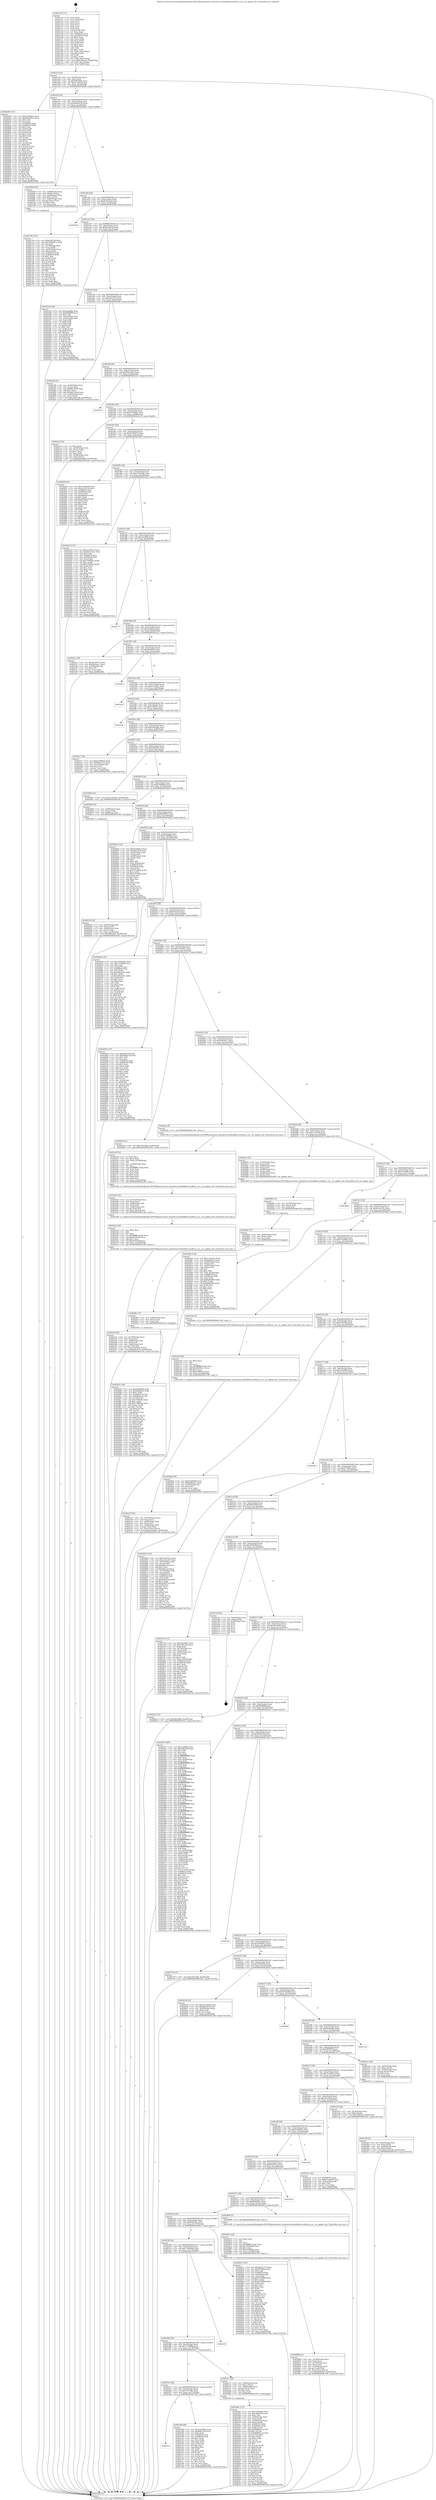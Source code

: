 digraph "0x401e10" {
  label = "0x401e10 (/mnt/c/Users/mathe/Desktop/tcc/POCII/binaries/extr_linuxdriversvideofbdevcorefbcon_cw.c_cw_update_attr_Final-ollvm.out::main(0))"
  labelloc = "t"
  node[shape=record]

  Entry [label="",width=0.3,height=0.3,shape=circle,fillcolor=black,style=filled]
  "0x401e7f" [label="{
     0x401e7f [32]\l
     | [instrs]\l
     &nbsp;&nbsp;0x401e7f \<+6\>: mov -0xa8(%rbp),%eax\l
     &nbsp;&nbsp;0x401e85 \<+2\>: mov %eax,%ecx\l
     &nbsp;&nbsp;0x401e87 \<+6\>: sub $0x846c068a,%ecx\l
     &nbsp;&nbsp;0x401e8d \<+6\>: mov %eax,-0xbc(%rbp)\l
     &nbsp;&nbsp;0x401e93 \<+6\>: mov %ecx,-0xc0(%rbp)\l
     &nbsp;&nbsp;0x401e99 \<+6\>: je 0000000000402b49 \<main+0xd39\>\l
  }"]
  "0x402b49" [label="{
     0x402b49 [137]\l
     | [instrs]\l
     &nbsp;&nbsp;0x402b49 \<+5\>: mov $0x610db87a,%eax\l
     &nbsp;&nbsp;0x402b4e \<+5\>: mov $0xb40e0655,%ecx\l
     &nbsp;&nbsp;0x402b53 \<+2\>: mov $0x1,%dl\l
     &nbsp;&nbsp;0x402b55 \<+2\>: xor %esi,%esi\l
     &nbsp;&nbsp;0x402b57 \<+7\>: mov 0x406070,%edi\l
     &nbsp;&nbsp;0x402b5e \<+8\>: mov 0x406058,%r8d\l
     &nbsp;&nbsp;0x402b66 \<+3\>: sub $0x1,%esi\l
     &nbsp;&nbsp;0x402b69 \<+3\>: mov %edi,%r9d\l
     &nbsp;&nbsp;0x402b6c \<+3\>: add %esi,%r9d\l
     &nbsp;&nbsp;0x402b6f \<+4\>: imul %r9d,%edi\l
     &nbsp;&nbsp;0x402b73 \<+3\>: and $0x1,%edi\l
     &nbsp;&nbsp;0x402b76 \<+3\>: cmp $0x0,%edi\l
     &nbsp;&nbsp;0x402b79 \<+4\>: sete %r10b\l
     &nbsp;&nbsp;0x402b7d \<+4\>: cmp $0xa,%r8d\l
     &nbsp;&nbsp;0x402b81 \<+4\>: setl %r11b\l
     &nbsp;&nbsp;0x402b85 \<+3\>: mov %r10b,%bl\l
     &nbsp;&nbsp;0x402b88 \<+3\>: xor $0xff,%bl\l
     &nbsp;&nbsp;0x402b8b \<+3\>: mov %r11b,%r14b\l
     &nbsp;&nbsp;0x402b8e \<+4\>: xor $0xff,%r14b\l
     &nbsp;&nbsp;0x402b92 \<+3\>: xor $0x1,%dl\l
     &nbsp;&nbsp;0x402b95 \<+3\>: mov %bl,%r15b\l
     &nbsp;&nbsp;0x402b98 \<+4\>: and $0xff,%r15b\l
     &nbsp;&nbsp;0x402b9c \<+3\>: and %dl,%r10b\l
     &nbsp;&nbsp;0x402b9f \<+3\>: mov %r14b,%r12b\l
     &nbsp;&nbsp;0x402ba2 \<+4\>: and $0xff,%r12b\l
     &nbsp;&nbsp;0x402ba6 \<+3\>: and %dl,%r11b\l
     &nbsp;&nbsp;0x402ba9 \<+3\>: or %r10b,%r15b\l
     &nbsp;&nbsp;0x402bac \<+3\>: or %r11b,%r12b\l
     &nbsp;&nbsp;0x402baf \<+3\>: xor %r12b,%r15b\l
     &nbsp;&nbsp;0x402bb2 \<+3\>: or %r14b,%bl\l
     &nbsp;&nbsp;0x402bb5 \<+3\>: xor $0xff,%bl\l
     &nbsp;&nbsp;0x402bb8 \<+3\>: or $0x1,%dl\l
     &nbsp;&nbsp;0x402bbb \<+2\>: and %dl,%bl\l
     &nbsp;&nbsp;0x402bbd \<+3\>: or %bl,%r15b\l
     &nbsp;&nbsp;0x402bc0 \<+4\>: test $0x1,%r15b\l
     &nbsp;&nbsp;0x402bc4 \<+3\>: cmovne %ecx,%eax\l
     &nbsp;&nbsp;0x402bc7 \<+6\>: mov %eax,-0xa8(%rbp)\l
     &nbsp;&nbsp;0x402bcd \<+5\>: jmp 000000000040334a \<main+0x153a\>\l
  }"]
  "0x401e9f" [label="{
     0x401e9f [28]\l
     | [instrs]\l
     &nbsp;&nbsp;0x401e9f \<+5\>: jmp 0000000000401ea4 \<main+0x94\>\l
     &nbsp;&nbsp;0x401ea4 \<+6\>: mov -0xbc(%rbp),%eax\l
     &nbsp;&nbsp;0x401eaa \<+5\>: sub $0x8c9b4138,%eax\l
     &nbsp;&nbsp;0x401eaf \<+6\>: mov %eax,-0xc4(%rbp)\l
     &nbsp;&nbsp;0x401eb5 \<+6\>: je 00000000004026e4 \<main+0x8d4\>\l
  }"]
  Exit [label="",width=0.3,height=0.3,shape=circle,fillcolor=black,style=filled,peripheries=2]
  "0x4026e4" [label="{
     0x4026e4 [42]\l
     | [instrs]\l
     &nbsp;&nbsp;0x4026e4 \<+7\>: mov -0x88(%rbp),%rax\l
     &nbsp;&nbsp;0x4026eb \<+6\>: movl $0x64,(%rax)\l
     &nbsp;&nbsp;0x4026f1 \<+4\>: mov -0x80(%rbp),%rax\l
     &nbsp;&nbsp;0x4026f5 \<+6\>: movl $0x1,(%rax)\l
     &nbsp;&nbsp;0x4026fb \<+4\>: mov -0x80(%rbp),%rax\l
     &nbsp;&nbsp;0x4026ff \<+3\>: movslq (%rax),%rax\l
     &nbsp;&nbsp;0x402702 \<+4\>: shl $0x2,%rax\l
     &nbsp;&nbsp;0x402706 \<+3\>: mov %rax,%rdi\l
     &nbsp;&nbsp;0x402709 \<+5\>: call 0000000000401050 \<malloc@plt\>\l
     | [calls]\l
     &nbsp;&nbsp;0x401050 \{1\} (unknown)\l
  }"]
  "0x401ebb" [label="{
     0x401ebb [28]\l
     | [instrs]\l
     &nbsp;&nbsp;0x401ebb \<+5\>: jmp 0000000000401ec0 \<main+0xb0\>\l
     &nbsp;&nbsp;0x401ec0 \<+6\>: mov -0xbc(%rbp),%eax\l
     &nbsp;&nbsp;0x401ec6 \<+5\>: sub $0x8cb432c6,%eax\l
     &nbsp;&nbsp;0x401ecb \<+6\>: mov %eax,-0xc8(%rbp)\l
     &nbsp;&nbsp;0x401ed1 \<+6\>: je 00000000004030d4 \<main+0x12c4\>\l
  }"]
  "0x402fcb" [label="{
     0x402fcb [149]\l
     | [instrs]\l
     &nbsp;&nbsp;0x402fcb \<+5\>: mov $0xeeebe809,%edx\l
     &nbsp;&nbsp;0x402fd0 \<+6\>: mov $0xb2fd83e0,%r8d\l
     &nbsp;&nbsp;0x402fd6 \<+3\>: mov $0x1,%r9b\l
     &nbsp;&nbsp;0x402fd9 \<+8\>: mov 0x406070,%r10d\l
     &nbsp;&nbsp;0x402fe1 \<+8\>: mov 0x406058,%r11d\l
     &nbsp;&nbsp;0x402fe9 \<+3\>: mov %r10d,%ebx\l
     &nbsp;&nbsp;0x402fec \<+6\>: sub $0x7780fe9a,%ebx\l
     &nbsp;&nbsp;0x402ff2 \<+3\>: sub $0x1,%ebx\l
     &nbsp;&nbsp;0x402ff5 \<+6\>: add $0x7780fe9a,%ebx\l
     &nbsp;&nbsp;0x402ffb \<+4\>: imul %ebx,%r10d\l
     &nbsp;&nbsp;0x402fff \<+4\>: and $0x1,%r10d\l
     &nbsp;&nbsp;0x403003 \<+4\>: cmp $0x0,%r10d\l
     &nbsp;&nbsp;0x403007 \<+4\>: sete %r14b\l
     &nbsp;&nbsp;0x40300b \<+4\>: cmp $0xa,%r11d\l
     &nbsp;&nbsp;0x40300f \<+4\>: setl %r15b\l
     &nbsp;&nbsp;0x403013 \<+3\>: mov %r14b,%r12b\l
     &nbsp;&nbsp;0x403016 \<+4\>: xor $0xff,%r12b\l
     &nbsp;&nbsp;0x40301a \<+3\>: mov %r15b,%r13b\l
     &nbsp;&nbsp;0x40301d \<+4\>: xor $0xff,%r13b\l
     &nbsp;&nbsp;0x403021 \<+4\>: xor $0x0,%r9b\l
     &nbsp;&nbsp;0x403025 \<+3\>: mov %r12b,%al\l
     &nbsp;&nbsp;0x403028 \<+2\>: and $0x0,%al\l
     &nbsp;&nbsp;0x40302a \<+3\>: and %r9b,%r14b\l
     &nbsp;&nbsp;0x40302d \<+3\>: mov %r13b,%cl\l
     &nbsp;&nbsp;0x403030 \<+3\>: and $0x0,%cl\l
     &nbsp;&nbsp;0x403033 \<+3\>: and %r9b,%r15b\l
     &nbsp;&nbsp;0x403036 \<+3\>: or %r14b,%al\l
     &nbsp;&nbsp;0x403039 \<+3\>: or %r15b,%cl\l
     &nbsp;&nbsp;0x40303c \<+2\>: xor %cl,%al\l
     &nbsp;&nbsp;0x40303e \<+3\>: or %r13b,%r12b\l
     &nbsp;&nbsp;0x403041 \<+4\>: xor $0xff,%r12b\l
     &nbsp;&nbsp;0x403045 \<+4\>: or $0x0,%r9b\l
     &nbsp;&nbsp;0x403049 \<+3\>: and %r9b,%r12b\l
     &nbsp;&nbsp;0x40304c \<+3\>: or %r12b,%al\l
     &nbsp;&nbsp;0x40304f \<+2\>: test $0x1,%al\l
     &nbsp;&nbsp;0x403051 \<+4\>: cmovne %r8d,%edx\l
     &nbsp;&nbsp;0x403055 \<+6\>: mov %edx,-0xa8(%rbp)\l
     &nbsp;&nbsp;0x40305b \<+5\>: jmp 000000000040334a \<main+0x153a\>\l
  }"]
  "0x4030d4" [label="{
     0x4030d4\l
  }", style=dashed]
  "0x401ed7" [label="{
     0x401ed7 [28]\l
     | [instrs]\l
     &nbsp;&nbsp;0x401ed7 \<+5\>: jmp 0000000000401edc \<main+0xcc\>\l
     &nbsp;&nbsp;0x401edc \<+6\>: mov -0xbc(%rbp),%eax\l
     &nbsp;&nbsp;0x401ee2 \<+5\>: sub $0x8cd4ecc9,%eax\l
     &nbsp;&nbsp;0x401ee7 \<+6\>: mov %eax,-0xcc(%rbp)\l
     &nbsp;&nbsp;0x401eed \<+6\>: je 00000000004023cd \<main+0x5bd\>\l
  }"]
  "0x402fbc" [label="{
     0x402fbc [15]\l
     | [instrs]\l
     &nbsp;&nbsp;0x402fbc \<+4\>: mov -0x48(%rbp),%rax\l
     &nbsp;&nbsp;0x402fc0 \<+3\>: mov (%rax),%rax\l
     &nbsp;&nbsp;0x402fc3 \<+3\>: mov %rax,%rdi\l
     &nbsp;&nbsp;0x402fc6 \<+5\>: call 0000000000401030 \<free@plt\>\l
     | [calls]\l
     &nbsp;&nbsp;0x401030 \{1\} (unknown)\l
  }"]
  "0x4023cd" [label="{
     0x4023cd [106]\l
     | [instrs]\l
     &nbsp;&nbsp;0x4023cd \<+5\>: mov $0xaaea6ffa,%eax\l
     &nbsp;&nbsp;0x4023d2 \<+5\>: mov $0x89d980f,%ecx\l
     &nbsp;&nbsp;0x4023d7 \<+2\>: mov $0x1,%dl\l
     &nbsp;&nbsp;0x4023d9 \<+7\>: mov -0xa2(%rbp),%sil\l
     &nbsp;&nbsp;0x4023e0 \<+7\>: mov -0xa1(%rbp),%dil\l
     &nbsp;&nbsp;0x4023e7 \<+3\>: mov %sil,%r8b\l
     &nbsp;&nbsp;0x4023ea \<+4\>: xor $0xff,%r8b\l
     &nbsp;&nbsp;0x4023ee \<+3\>: mov %dil,%r9b\l
     &nbsp;&nbsp;0x4023f1 \<+4\>: xor $0xff,%r9b\l
     &nbsp;&nbsp;0x4023f5 \<+3\>: xor $0x1,%dl\l
     &nbsp;&nbsp;0x4023f8 \<+3\>: mov %r8b,%r10b\l
     &nbsp;&nbsp;0x4023fb \<+4\>: and $0xff,%r10b\l
     &nbsp;&nbsp;0x4023ff \<+3\>: and %dl,%sil\l
     &nbsp;&nbsp;0x402402 \<+3\>: mov %r9b,%r11b\l
     &nbsp;&nbsp;0x402405 \<+4\>: and $0xff,%r11b\l
     &nbsp;&nbsp;0x402409 \<+3\>: and %dl,%dil\l
     &nbsp;&nbsp;0x40240c \<+3\>: or %sil,%r10b\l
     &nbsp;&nbsp;0x40240f \<+3\>: or %dil,%r11b\l
     &nbsp;&nbsp;0x402412 \<+3\>: xor %r11b,%r10b\l
     &nbsp;&nbsp;0x402415 \<+3\>: or %r9b,%r8b\l
     &nbsp;&nbsp;0x402418 \<+4\>: xor $0xff,%r8b\l
     &nbsp;&nbsp;0x40241c \<+3\>: or $0x1,%dl\l
     &nbsp;&nbsp;0x40241f \<+3\>: and %dl,%r8b\l
     &nbsp;&nbsp;0x402422 \<+3\>: or %r8b,%r10b\l
     &nbsp;&nbsp;0x402425 \<+4\>: test $0x1,%r10b\l
     &nbsp;&nbsp;0x402429 \<+3\>: cmovne %ecx,%eax\l
     &nbsp;&nbsp;0x40242c \<+6\>: mov %eax,-0xa8(%rbp)\l
     &nbsp;&nbsp;0x402432 \<+5\>: jmp 000000000040334a \<main+0x153a\>\l
  }"]
  "0x401ef3" [label="{
     0x401ef3 [28]\l
     | [instrs]\l
     &nbsp;&nbsp;0x401ef3 \<+5\>: jmp 0000000000401ef8 \<main+0xe8\>\l
     &nbsp;&nbsp;0x401ef8 \<+6\>: mov -0xbc(%rbp),%eax\l
     &nbsp;&nbsp;0x401efe \<+5\>: sub $0x9afe3272,%eax\l
     &nbsp;&nbsp;0x401f03 \<+6\>: mov %eax,-0xd0(%rbp)\l
     &nbsp;&nbsp;0x401f09 \<+6\>: je 0000000000402ef6 \<main+0x10e6\>\l
  }"]
  "0x40334a" [label="{
     0x40334a [5]\l
     | [instrs]\l
     &nbsp;&nbsp;0x40334a \<+5\>: jmp 0000000000401e7f \<main+0x6f\>\l
  }"]
  "0x401e10" [label="{
     0x401e10 [111]\l
     | [instrs]\l
     &nbsp;&nbsp;0x401e10 \<+1\>: push %rbp\l
     &nbsp;&nbsp;0x401e11 \<+3\>: mov %rsp,%rbp\l
     &nbsp;&nbsp;0x401e14 \<+2\>: push %r15\l
     &nbsp;&nbsp;0x401e16 \<+2\>: push %r14\l
     &nbsp;&nbsp;0x401e18 \<+2\>: push %r13\l
     &nbsp;&nbsp;0x401e1a \<+2\>: push %r12\l
     &nbsp;&nbsp;0x401e1c \<+1\>: push %rbx\l
     &nbsp;&nbsp;0x401e1d \<+7\>: sub $0x198,%rsp\l
     &nbsp;&nbsp;0x401e24 \<+2\>: xor %eax,%eax\l
     &nbsp;&nbsp;0x401e26 \<+7\>: mov 0x406070,%ecx\l
     &nbsp;&nbsp;0x401e2d \<+7\>: mov 0x406058,%edx\l
     &nbsp;&nbsp;0x401e34 \<+3\>: sub $0x1,%eax\l
     &nbsp;&nbsp;0x401e37 \<+3\>: mov %ecx,%r8d\l
     &nbsp;&nbsp;0x401e3a \<+3\>: add %eax,%r8d\l
     &nbsp;&nbsp;0x401e3d \<+4\>: imul %r8d,%ecx\l
     &nbsp;&nbsp;0x401e41 \<+3\>: and $0x1,%ecx\l
     &nbsp;&nbsp;0x401e44 \<+3\>: cmp $0x0,%ecx\l
     &nbsp;&nbsp;0x401e47 \<+4\>: sete %r9b\l
     &nbsp;&nbsp;0x401e4b \<+4\>: and $0x1,%r9b\l
     &nbsp;&nbsp;0x401e4f \<+7\>: mov %r9b,-0xa2(%rbp)\l
     &nbsp;&nbsp;0x401e56 \<+3\>: cmp $0xa,%edx\l
     &nbsp;&nbsp;0x401e59 \<+4\>: setl %r9b\l
     &nbsp;&nbsp;0x401e5d \<+4\>: and $0x1,%r9b\l
     &nbsp;&nbsp;0x401e61 \<+7\>: mov %r9b,-0xa1(%rbp)\l
     &nbsp;&nbsp;0x401e68 \<+10\>: movl $0x8cd4ecc9,-0xa8(%rbp)\l
     &nbsp;&nbsp;0x401e72 \<+6\>: mov %edi,-0xac(%rbp)\l
     &nbsp;&nbsp;0x401e78 \<+7\>: mov %rsi,-0xb8(%rbp)\l
  }"]
  "0x402fad" [label="{
     0x402fad [15]\l
     | [instrs]\l
     &nbsp;&nbsp;0x402fad \<+4\>: mov -0x60(%rbp),%rax\l
     &nbsp;&nbsp;0x402fb1 \<+3\>: mov (%rax),%rax\l
     &nbsp;&nbsp;0x402fb4 \<+3\>: mov %rax,%rdi\l
     &nbsp;&nbsp;0x402fb7 \<+5\>: call 0000000000401030 \<free@plt\>\l
     | [calls]\l
     &nbsp;&nbsp;0x401030 \{1\} (unknown)\l
  }"]
  "0x402ef6" [label="{
     0x402ef6 [42]\l
     | [instrs]\l
     &nbsp;&nbsp;0x402ef6 \<+4\>: mov -0x40(%rbp),%rax\l
     &nbsp;&nbsp;0x402efa \<+2\>: mov (%rax),%ecx\l
     &nbsp;&nbsp;0x402efc \<+6\>: sub $0x98218206,%ecx\l
     &nbsp;&nbsp;0x402f02 \<+3\>: add $0x1,%ecx\l
     &nbsp;&nbsp;0x402f05 \<+6\>: add $0x98218206,%ecx\l
     &nbsp;&nbsp;0x402f0b \<+4\>: mov -0x40(%rbp),%rax\l
     &nbsp;&nbsp;0x402f0f \<+2\>: mov %ecx,(%rax)\l
     &nbsp;&nbsp;0x402f11 \<+10\>: movl $0xa7dd1e4b,-0xa8(%rbp)\l
     &nbsp;&nbsp;0x402f1b \<+5\>: jmp 000000000040334a \<main+0x153a\>\l
  }"]
  "0x401f0f" [label="{
     0x401f0f [28]\l
     | [instrs]\l
     &nbsp;&nbsp;0x401f0f \<+5\>: jmp 0000000000401f14 \<main+0x104\>\l
     &nbsp;&nbsp;0x401f14 \<+6\>: mov -0xbc(%rbp),%eax\l
     &nbsp;&nbsp;0x401f1a \<+5\>: sub $0x9d4c5e14,%eax\l
     &nbsp;&nbsp;0x401f1f \<+6\>: mov %eax,-0xd4(%rbp)\l
     &nbsp;&nbsp;0x401f25 \<+6\>: je 00000000004025e5 \<main+0x7d5\>\l
  }"]
  "0x402f9e" [label="{
     0x402f9e [15]\l
     | [instrs]\l
     &nbsp;&nbsp;0x402f9e \<+4\>: mov -0x78(%rbp),%rax\l
     &nbsp;&nbsp;0x402fa2 \<+3\>: mov (%rax),%rax\l
     &nbsp;&nbsp;0x402fa5 \<+3\>: mov %rax,%rdi\l
     &nbsp;&nbsp;0x402fa8 \<+5\>: call 0000000000401030 \<free@plt\>\l
     | [calls]\l
     &nbsp;&nbsp;0x401030 \{1\} (unknown)\l
  }"]
  "0x4025e5" [label="{
     0x4025e5\l
  }", style=dashed]
  "0x401f2b" [label="{
     0x401f2b [28]\l
     | [instrs]\l
     &nbsp;&nbsp;0x401f2b \<+5\>: jmp 0000000000401f30 \<main+0x120\>\l
     &nbsp;&nbsp;0x401f30 \<+6\>: mov -0xbc(%rbp),%eax\l
     &nbsp;&nbsp;0x401f36 \<+5\>: sub $0xa470264c,%eax\l
     &nbsp;&nbsp;0x401f3b \<+6\>: mov %eax,-0xd8(%rbp)\l
     &nbsp;&nbsp;0x401f41 \<+6\>: je 0000000000402cc0 \<main+0xeb0\>\l
  }"]
  "0x402ecb" [label="{
     0x402ecb [43]\l
     | [instrs]\l
     &nbsp;&nbsp;0x402ecb \<+6\>: mov -0x190(%rbp),%ecx\l
     &nbsp;&nbsp;0x402ed1 \<+3\>: imul %eax,%ecx\l
     &nbsp;&nbsp;0x402ed4 \<+4\>: mov -0x48(%rbp),%r8\l
     &nbsp;&nbsp;0x402ed8 \<+3\>: mov (%r8),%r8\l
     &nbsp;&nbsp;0x402edb \<+4\>: mov -0x40(%rbp),%r9\l
     &nbsp;&nbsp;0x402edf \<+3\>: movslq (%r9),%r9\l
     &nbsp;&nbsp;0x402ee2 \<+5\>: mov %ecx,0x4(%r8,%r9,8)\l
     &nbsp;&nbsp;0x402ee7 \<+10\>: movl $0x9afe3272,-0xa8(%rbp)\l
     &nbsp;&nbsp;0x402ef1 \<+5\>: jmp 000000000040334a \<main+0x153a\>\l
  }"]
  "0x402cc0" [label="{
     0x402cc0 [34]\l
     | [instrs]\l
     &nbsp;&nbsp;0x402cc0 \<+2\>: xor %eax,%eax\l
     &nbsp;&nbsp;0x402cc2 \<+4\>: mov -0x58(%rbp),%rcx\l
     &nbsp;&nbsp;0x402cc6 \<+2\>: mov (%rcx),%edx\l
     &nbsp;&nbsp;0x402cc8 \<+3\>: sub $0x1,%eax\l
     &nbsp;&nbsp;0x402ccb \<+2\>: sub %eax,%edx\l
     &nbsp;&nbsp;0x402ccd \<+4\>: mov -0x58(%rbp),%rcx\l
     &nbsp;&nbsp;0x402cd1 \<+2\>: mov %edx,(%rcx)\l
     &nbsp;&nbsp;0x402cd3 \<+10\>: movl $0x846c068a,-0xa8(%rbp)\l
     &nbsp;&nbsp;0x402cdd \<+5\>: jmp 000000000040334a \<main+0x153a\>\l
  }"]
  "0x401f47" [label="{
     0x401f47 [28]\l
     | [instrs]\l
     &nbsp;&nbsp;0x401f47 \<+5\>: jmp 0000000000401f4c \<main+0x13c\>\l
     &nbsp;&nbsp;0x401f4c \<+6\>: mov -0xbc(%rbp),%eax\l
     &nbsp;&nbsp;0x401f52 \<+5\>: sub $0xa6706475,%eax\l
     &nbsp;&nbsp;0x401f57 \<+6\>: mov %eax,-0xdc(%rbp)\l
     &nbsp;&nbsp;0x401f5d \<+6\>: je 0000000000402f20 \<main+0x1110\>\l
  }"]
  "0x402ea3" [label="{
     0x402ea3 [40]\l
     | [instrs]\l
     &nbsp;&nbsp;0x402ea3 \<+5\>: mov $0x2,%ecx\l
     &nbsp;&nbsp;0x402ea8 \<+1\>: cltd\l
     &nbsp;&nbsp;0x402ea9 \<+2\>: idiv %ecx\l
     &nbsp;&nbsp;0x402eab \<+6\>: imul $0xfffffffe,%edx,%ecx\l
     &nbsp;&nbsp;0x402eb1 \<+6\>: sub $0x641fc439,%ecx\l
     &nbsp;&nbsp;0x402eb7 \<+3\>: add $0x1,%ecx\l
     &nbsp;&nbsp;0x402eba \<+6\>: add $0x641fc439,%ecx\l
     &nbsp;&nbsp;0x402ec0 \<+6\>: mov %ecx,-0x190(%rbp)\l
     &nbsp;&nbsp;0x402ec6 \<+5\>: call 0000000000401160 \<next_i\>\l
     | [calls]\l
     &nbsp;&nbsp;0x401160 \{1\} (/mnt/c/Users/mathe/Desktop/tcc/POCII/binaries/extr_linuxdriversvideofbdevcorefbcon_cw.c_cw_update_attr_Final-ollvm.out::next_i)\l
  }"]
  "0x402f20" [label="{
     0x402f20 [91]\l
     | [instrs]\l
     &nbsp;&nbsp;0x402f20 \<+5\>: mov $0xeeebe809,%eax\l
     &nbsp;&nbsp;0x402f25 \<+5\>: mov $0xcac1011b,%ecx\l
     &nbsp;&nbsp;0x402f2a \<+7\>: mov 0x406070,%edx\l
     &nbsp;&nbsp;0x402f31 \<+7\>: mov 0x406058,%esi\l
     &nbsp;&nbsp;0x402f38 \<+2\>: mov %edx,%edi\l
     &nbsp;&nbsp;0x402f3a \<+6\>: sub $0xa66d0a3f,%edi\l
     &nbsp;&nbsp;0x402f40 \<+3\>: sub $0x1,%edi\l
     &nbsp;&nbsp;0x402f43 \<+6\>: add $0xa66d0a3f,%edi\l
     &nbsp;&nbsp;0x402f49 \<+3\>: imul %edi,%edx\l
     &nbsp;&nbsp;0x402f4c \<+3\>: and $0x1,%edx\l
     &nbsp;&nbsp;0x402f4f \<+3\>: cmp $0x0,%edx\l
     &nbsp;&nbsp;0x402f52 \<+4\>: sete %r8b\l
     &nbsp;&nbsp;0x402f56 \<+3\>: cmp $0xa,%esi\l
     &nbsp;&nbsp;0x402f59 \<+4\>: setl %r9b\l
     &nbsp;&nbsp;0x402f5d \<+3\>: mov %r8b,%r10b\l
     &nbsp;&nbsp;0x402f60 \<+3\>: and %r9b,%r10b\l
     &nbsp;&nbsp;0x402f63 \<+3\>: xor %r9b,%r8b\l
     &nbsp;&nbsp;0x402f66 \<+3\>: or %r8b,%r10b\l
     &nbsp;&nbsp;0x402f69 \<+4\>: test $0x1,%r10b\l
     &nbsp;&nbsp;0x402f6d \<+3\>: cmovne %ecx,%eax\l
     &nbsp;&nbsp;0x402f70 \<+6\>: mov %eax,-0xa8(%rbp)\l
     &nbsp;&nbsp;0x402f76 \<+5\>: jmp 000000000040334a \<main+0x153a\>\l
  }"]
  "0x401f63" [label="{
     0x401f63 [28]\l
     | [instrs]\l
     &nbsp;&nbsp;0x401f63 \<+5\>: jmp 0000000000401f68 \<main+0x158\>\l
     &nbsp;&nbsp;0x401f68 \<+6\>: mov -0xbc(%rbp),%eax\l
     &nbsp;&nbsp;0x401f6e \<+5\>: sub $0xa7dd1e4b,%eax\l
     &nbsp;&nbsp;0x401f73 \<+6\>: mov %eax,-0xe0(%rbp)\l
     &nbsp;&nbsp;0x401f79 \<+6\>: je 0000000000402d1f \<main+0xf0f\>\l
  }"]
  "0x402e83" [label="{
     0x402e83 [32]\l
     | [instrs]\l
     &nbsp;&nbsp;0x402e83 \<+6\>: mov -0x18c(%rbp),%ecx\l
     &nbsp;&nbsp;0x402e89 \<+3\>: imul %eax,%ecx\l
     &nbsp;&nbsp;0x402e8c \<+4\>: mov -0x48(%rbp),%r8\l
     &nbsp;&nbsp;0x402e90 \<+3\>: mov (%r8),%r8\l
     &nbsp;&nbsp;0x402e93 \<+4\>: mov -0x40(%rbp),%r9\l
     &nbsp;&nbsp;0x402e97 \<+3\>: movslq (%r9),%r9\l
     &nbsp;&nbsp;0x402e9a \<+4\>: mov %ecx,(%r8,%r9,8)\l
     &nbsp;&nbsp;0x402e9e \<+5\>: call 0000000000401160 \<next_i\>\l
     | [calls]\l
     &nbsp;&nbsp;0x401160 \{1\} (/mnt/c/Users/mathe/Desktop/tcc/POCII/binaries/extr_linuxdriversvideofbdevcorefbcon_cw.c_cw_update_attr_Final-ollvm.out::next_i)\l
  }"]
  "0x402d1f" [label="{
     0x402d1f [147]\l
     | [instrs]\l
     &nbsp;&nbsp;0x402d1f \<+5\>: mov $0xac14c611,%eax\l
     &nbsp;&nbsp;0x402d24 \<+5\>: mov $0xd61e1e51,%ecx\l
     &nbsp;&nbsp;0x402d29 \<+2\>: mov $0x1,%dl\l
     &nbsp;&nbsp;0x402d2b \<+7\>: mov 0x406070,%esi\l
     &nbsp;&nbsp;0x402d32 \<+7\>: mov 0x406058,%edi\l
     &nbsp;&nbsp;0x402d39 \<+3\>: mov %esi,%r8d\l
     &nbsp;&nbsp;0x402d3c \<+7\>: add $0x3704fb0c,%r8d\l
     &nbsp;&nbsp;0x402d43 \<+4\>: sub $0x1,%r8d\l
     &nbsp;&nbsp;0x402d47 \<+7\>: sub $0x3704fb0c,%r8d\l
     &nbsp;&nbsp;0x402d4e \<+4\>: imul %r8d,%esi\l
     &nbsp;&nbsp;0x402d52 \<+3\>: and $0x1,%esi\l
     &nbsp;&nbsp;0x402d55 \<+3\>: cmp $0x0,%esi\l
     &nbsp;&nbsp;0x402d58 \<+4\>: sete %r9b\l
     &nbsp;&nbsp;0x402d5c \<+3\>: cmp $0xa,%edi\l
     &nbsp;&nbsp;0x402d5f \<+4\>: setl %r10b\l
     &nbsp;&nbsp;0x402d63 \<+3\>: mov %r9b,%r11b\l
     &nbsp;&nbsp;0x402d66 \<+4\>: xor $0xff,%r11b\l
     &nbsp;&nbsp;0x402d6a \<+3\>: mov %r10b,%bl\l
     &nbsp;&nbsp;0x402d6d \<+3\>: xor $0xff,%bl\l
     &nbsp;&nbsp;0x402d70 \<+3\>: xor $0x0,%dl\l
     &nbsp;&nbsp;0x402d73 \<+3\>: mov %r11b,%r14b\l
     &nbsp;&nbsp;0x402d76 \<+4\>: and $0x0,%r14b\l
     &nbsp;&nbsp;0x402d7a \<+3\>: and %dl,%r9b\l
     &nbsp;&nbsp;0x402d7d \<+3\>: mov %bl,%r15b\l
     &nbsp;&nbsp;0x402d80 \<+4\>: and $0x0,%r15b\l
     &nbsp;&nbsp;0x402d84 \<+3\>: and %dl,%r10b\l
     &nbsp;&nbsp;0x402d87 \<+3\>: or %r9b,%r14b\l
     &nbsp;&nbsp;0x402d8a \<+3\>: or %r10b,%r15b\l
     &nbsp;&nbsp;0x402d8d \<+3\>: xor %r15b,%r14b\l
     &nbsp;&nbsp;0x402d90 \<+3\>: or %bl,%r11b\l
     &nbsp;&nbsp;0x402d93 \<+4\>: xor $0xff,%r11b\l
     &nbsp;&nbsp;0x402d97 \<+3\>: or $0x0,%dl\l
     &nbsp;&nbsp;0x402d9a \<+3\>: and %dl,%r11b\l
     &nbsp;&nbsp;0x402d9d \<+3\>: or %r11b,%r14b\l
     &nbsp;&nbsp;0x402da0 \<+4\>: test $0x1,%r14b\l
     &nbsp;&nbsp;0x402da4 \<+3\>: cmovne %ecx,%eax\l
     &nbsp;&nbsp;0x402da7 \<+6\>: mov %eax,-0xa8(%rbp)\l
     &nbsp;&nbsp;0x402dad \<+5\>: jmp 000000000040334a \<main+0x153a\>\l
  }"]
  "0x401f7f" [label="{
     0x401f7f [28]\l
     | [instrs]\l
     &nbsp;&nbsp;0x401f7f \<+5\>: jmp 0000000000401f84 \<main+0x174\>\l
     &nbsp;&nbsp;0x401f84 \<+6\>: mov -0xbc(%rbp),%eax\l
     &nbsp;&nbsp;0x401f8a \<+5\>: sub $0xaaea6ffa,%eax\l
     &nbsp;&nbsp;0x401f8f \<+6\>: mov %eax,-0xe4(%rbp)\l
     &nbsp;&nbsp;0x401f95 \<+6\>: je 0000000000403177 \<main+0x1367\>\l
  }"]
  "0x402e4f" [label="{
     0x402e4f [52]\l
     | [instrs]\l
     &nbsp;&nbsp;0x402e4f \<+2\>: xor %ecx,%ecx\l
     &nbsp;&nbsp;0x402e51 \<+5\>: mov $0x2,%edx\l
     &nbsp;&nbsp;0x402e56 \<+6\>: mov %edx,-0x188(%rbp)\l
     &nbsp;&nbsp;0x402e5c \<+1\>: cltd\l
     &nbsp;&nbsp;0x402e5d \<+6\>: mov -0x188(%rbp),%esi\l
     &nbsp;&nbsp;0x402e63 \<+2\>: idiv %esi\l
     &nbsp;&nbsp;0x402e65 \<+6\>: imul $0xfffffffe,%edx,%edx\l
     &nbsp;&nbsp;0x402e6b \<+2\>: mov %ecx,%edi\l
     &nbsp;&nbsp;0x402e6d \<+2\>: sub %edx,%edi\l
     &nbsp;&nbsp;0x402e6f \<+2\>: mov %ecx,%edx\l
     &nbsp;&nbsp;0x402e71 \<+3\>: sub $0x1,%edx\l
     &nbsp;&nbsp;0x402e74 \<+2\>: add %edx,%edi\l
     &nbsp;&nbsp;0x402e76 \<+2\>: sub %edi,%ecx\l
     &nbsp;&nbsp;0x402e78 \<+6\>: mov %ecx,-0x18c(%rbp)\l
     &nbsp;&nbsp;0x402e7e \<+5\>: call 0000000000401160 \<next_i\>\l
     | [calls]\l
     &nbsp;&nbsp;0x401160 \{1\} (/mnt/c/Users/mathe/Desktop/tcc/POCII/binaries/extr_linuxdriversvideofbdevcorefbcon_cw.c_cw_update_attr_Final-ollvm.out::next_i)\l
  }"]
  "0x403177" [label="{
     0x403177\l
  }", style=dashed]
  "0x401f9b" [label="{
     0x401f9b [28]\l
     | [instrs]\l
     &nbsp;&nbsp;0x401f9b \<+5\>: jmp 0000000000401fa0 \<main+0x190\>\l
     &nbsp;&nbsp;0x401fa0 \<+6\>: mov -0xbc(%rbp),%eax\l
     &nbsp;&nbsp;0x401fa6 \<+5\>: sub $0xaafddfa3,%eax\l
     &nbsp;&nbsp;0x401fab \<+6\>: mov %eax,-0xe8(%rbp)\l
     &nbsp;&nbsp;0x401fb1 \<+6\>: je 0000000000402e2c \<main+0x101c\>\l
  }"]
  "0x402cff" [label="{
     0x402cff [32]\l
     | [instrs]\l
     &nbsp;&nbsp;0x402cff \<+4\>: mov -0x48(%rbp),%rdi\l
     &nbsp;&nbsp;0x402d03 \<+3\>: mov %rax,(%rdi)\l
     &nbsp;&nbsp;0x402d06 \<+4\>: mov -0x40(%rbp),%rax\l
     &nbsp;&nbsp;0x402d0a \<+6\>: movl $0x0,(%rax)\l
     &nbsp;&nbsp;0x402d10 \<+10\>: movl $0xa7dd1e4b,-0xa8(%rbp)\l
     &nbsp;&nbsp;0x402d1a \<+5\>: jmp 000000000040334a \<main+0x153a\>\l
  }"]
  "0x402e2c" [label="{
     0x402e2c [30]\l
     | [instrs]\l
     &nbsp;&nbsp;0x402e2c \<+5\>: mov $0xa6706475,%eax\l
     &nbsp;&nbsp;0x402e31 \<+5\>: mov $0xc962aae7,%ecx\l
     &nbsp;&nbsp;0x402e36 \<+3\>: mov -0x29(%rbp),%dl\l
     &nbsp;&nbsp;0x402e39 \<+3\>: test $0x1,%dl\l
     &nbsp;&nbsp;0x402e3c \<+3\>: cmovne %ecx,%eax\l
     &nbsp;&nbsp;0x402e3f \<+6\>: mov %eax,-0xa8(%rbp)\l
     &nbsp;&nbsp;0x402e45 \<+5\>: jmp 000000000040334a \<main+0x153a\>\l
  }"]
  "0x401fb7" [label="{
     0x401fb7 [28]\l
     | [instrs]\l
     &nbsp;&nbsp;0x401fb7 \<+5\>: jmp 0000000000401fbc \<main+0x1ac\>\l
     &nbsp;&nbsp;0x401fbc \<+6\>: mov -0xbc(%rbp),%eax\l
     &nbsp;&nbsp;0x401fc2 \<+5\>: sub $0xabfd4f2c,%eax\l
     &nbsp;&nbsp;0x401fc7 \<+6\>: mov %eax,-0xec(%rbp)\l
     &nbsp;&nbsp;0x401fcd \<+6\>: je 000000000040307e \<main+0x126e\>\l
  }"]
  "0x402c97" [label="{
     0x402c97 [41]\l
     | [instrs]\l
     &nbsp;&nbsp;0x402c97 \<+6\>: mov -0x184(%rbp),%ecx\l
     &nbsp;&nbsp;0x402c9d \<+3\>: imul %eax,%ecx\l
     &nbsp;&nbsp;0x402ca0 \<+4\>: mov -0x60(%rbp),%rsi\l
     &nbsp;&nbsp;0x402ca4 \<+3\>: mov (%rsi),%rsi\l
     &nbsp;&nbsp;0x402ca7 \<+4\>: mov -0x58(%rbp),%rdi\l
     &nbsp;&nbsp;0x402cab \<+3\>: movslq (%rdi),%rdi\l
     &nbsp;&nbsp;0x402cae \<+3\>: mov %ecx,(%rsi,%rdi,4)\l
     &nbsp;&nbsp;0x402cb1 \<+10\>: movl $0xa470264c,-0xa8(%rbp)\l
     &nbsp;&nbsp;0x402cbb \<+5\>: jmp 000000000040334a \<main+0x153a\>\l
  }"]
  "0x40307e" [label="{
     0x40307e\l
  }", style=dashed]
  "0x401fd3" [label="{
     0x401fd3 [28]\l
     | [instrs]\l
     &nbsp;&nbsp;0x401fd3 \<+5\>: jmp 0000000000401fd8 \<main+0x1c8\>\l
     &nbsp;&nbsp;0x401fd8 \<+6\>: mov -0xbc(%rbp),%eax\l
     &nbsp;&nbsp;0x401fde \<+5\>: sub $0xac14c611,%eax\l
     &nbsp;&nbsp;0x401fe3 \<+6\>: mov %eax,-0xf0(%rbp)\l
     &nbsp;&nbsp;0x401fe9 \<+6\>: je 00000000004032b7 \<main+0x14a7\>\l
  }"]
  "0x402c6f" [label="{
     0x402c6f [40]\l
     | [instrs]\l
     &nbsp;&nbsp;0x402c6f \<+5\>: mov $0x2,%ecx\l
     &nbsp;&nbsp;0x402c74 \<+1\>: cltd\l
     &nbsp;&nbsp;0x402c75 \<+2\>: idiv %ecx\l
     &nbsp;&nbsp;0x402c77 \<+6\>: imul $0xfffffffe,%edx,%ecx\l
     &nbsp;&nbsp;0x402c7d \<+6\>: add $0x2b5692a1,%ecx\l
     &nbsp;&nbsp;0x402c83 \<+3\>: add $0x1,%ecx\l
     &nbsp;&nbsp;0x402c86 \<+6\>: sub $0x2b5692a1,%ecx\l
     &nbsp;&nbsp;0x402c8c \<+6\>: mov %ecx,-0x184(%rbp)\l
     &nbsp;&nbsp;0x402c92 \<+5\>: call 0000000000401160 \<next_i\>\l
     | [calls]\l
     &nbsp;&nbsp;0x401160 \{1\} (/mnt/c/Users/mathe/Desktop/tcc/POCII/binaries/extr_linuxdriversvideofbdevcorefbcon_cw.c_cw_update_attr_Final-ollvm.out::next_i)\l
  }"]
  "0x4032b7" [label="{
     0x4032b7\l
  }", style=dashed]
  "0x401fef" [label="{
     0x401fef [28]\l
     | [instrs]\l
     &nbsp;&nbsp;0x401fef \<+5\>: jmp 0000000000401ff4 \<main+0x1e4\>\l
     &nbsp;&nbsp;0x401ff4 \<+6\>: mov -0xbc(%rbp),%eax\l
     &nbsp;&nbsp;0x401ffa \<+5\>: sub $0xac582f7e,%eax\l
     &nbsp;&nbsp;0x401fff \<+6\>: mov %eax,-0xf4(%rbp)\l
     &nbsp;&nbsp;0x402005 \<+6\>: je 000000000040333b \<main+0x152b\>\l
  }"]
  "0x402a8e" [label="{
     0x402a8e [172]\l
     | [instrs]\l
     &nbsp;&nbsp;0x402a8e \<+5\>: mov $0x73064a8e,%ecx\l
     &nbsp;&nbsp;0x402a93 \<+5\>: mov $0x346eb16,%edx\l
     &nbsp;&nbsp;0x402a98 \<+3\>: mov $0x1,%sil\l
     &nbsp;&nbsp;0x402a9b \<+4\>: mov -0x60(%rbp),%rdi\l
     &nbsp;&nbsp;0x402a9f \<+3\>: mov %rax,(%rdi)\l
     &nbsp;&nbsp;0x402aa2 \<+4\>: mov -0x58(%rbp),%rax\l
     &nbsp;&nbsp;0x402aa6 \<+6\>: movl $0x0,(%rax)\l
     &nbsp;&nbsp;0x402aac \<+8\>: mov 0x406070,%r8d\l
     &nbsp;&nbsp;0x402ab4 \<+8\>: mov 0x406058,%r9d\l
     &nbsp;&nbsp;0x402abc \<+3\>: mov %r8d,%r10d\l
     &nbsp;&nbsp;0x402abf \<+7\>: add $0xf4f6663c,%r10d\l
     &nbsp;&nbsp;0x402ac6 \<+4\>: sub $0x1,%r10d\l
     &nbsp;&nbsp;0x402aca \<+7\>: sub $0xf4f6663c,%r10d\l
     &nbsp;&nbsp;0x402ad1 \<+4\>: imul %r10d,%r8d\l
     &nbsp;&nbsp;0x402ad5 \<+4\>: and $0x1,%r8d\l
     &nbsp;&nbsp;0x402ad9 \<+4\>: cmp $0x0,%r8d\l
     &nbsp;&nbsp;0x402add \<+4\>: sete %r11b\l
     &nbsp;&nbsp;0x402ae1 \<+4\>: cmp $0xa,%r9d\l
     &nbsp;&nbsp;0x402ae5 \<+3\>: setl %bl\l
     &nbsp;&nbsp;0x402ae8 \<+3\>: mov %r11b,%r14b\l
     &nbsp;&nbsp;0x402aeb \<+4\>: xor $0xff,%r14b\l
     &nbsp;&nbsp;0x402aef \<+3\>: mov %bl,%r15b\l
     &nbsp;&nbsp;0x402af2 \<+4\>: xor $0xff,%r15b\l
     &nbsp;&nbsp;0x402af6 \<+4\>: xor $0x0,%sil\l
     &nbsp;&nbsp;0x402afa \<+3\>: mov %r14b,%r12b\l
     &nbsp;&nbsp;0x402afd \<+4\>: and $0x0,%r12b\l
     &nbsp;&nbsp;0x402b01 \<+3\>: and %sil,%r11b\l
     &nbsp;&nbsp;0x402b04 \<+3\>: mov %r15b,%r13b\l
     &nbsp;&nbsp;0x402b07 \<+4\>: and $0x0,%r13b\l
     &nbsp;&nbsp;0x402b0b \<+3\>: and %sil,%bl\l
     &nbsp;&nbsp;0x402b0e \<+3\>: or %r11b,%r12b\l
     &nbsp;&nbsp;0x402b11 \<+3\>: or %bl,%r13b\l
     &nbsp;&nbsp;0x402b14 \<+3\>: xor %r13b,%r12b\l
     &nbsp;&nbsp;0x402b17 \<+3\>: or %r15b,%r14b\l
     &nbsp;&nbsp;0x402b1a \<+4\>: xor $0xff,%r14b\l
     &nbsp;&nbsp;0x402b1e \<+4\>: or $0x0,%sil\l
     &nbsp;&nbsp;0x402b22 \<+3\>: and %sil,%r14b\l
     &nbsp;&nbsp;0x402b25 \<+3\>: or %r14b,%r12b\l
     &nbsp;&nbsp;0x402b28 \<+4\>: test $0x1,%r12b\l
     &nbsp;&nbsp;0x402b2c \<+3\>: cmovne %edx,%ecx\l
     &nbsp;&nbsp;0x402b2f \<+6\>: mov %ecx,-0xa8(%rbp)\l
     &nbsp;&nbsp;0x402b35 \<+5\>: jmp 000000000040334a \<main+0x153a\>\l
  }"]
  "0x40333b" [label="{
     0x40333b\l
  }", style=dashed]
  "0x40200b" [label="{
     0x40200b [28]\l
     | [instrs]\l
     &nbsp;&nbsp;0x40200b \<+5\>: jmp 0000000000402010 \<main+0x200\>\l
     &nbsp;&nbsp;0x402010 \<+6\>: mov -0xbc(%rbp),%eax\l
     &nbsp;&nbsp;0x402016 \<+5\>: sub $0xac6bac80,%eax\l
     &nbsp;&nbsp;0x40201b \<+6\>: mov %eax,-0xf8(%rbp)\l
     &nbsp;&nbsp;0x402021 \<+6\>: je 00000000004025c7 \<main+0x7b7\>\l
  }"]
  "0x402898" [label="{
     0x402898 [41]\l
     | [instrs]\l
     &nbsp;&nbsp;0x402898 \<+6\>: mov -0x180(%rbp),%ecx\l
     &nbsp;&nbsp;0x40289e \<+3\>: imul %eax,%ecx\l
     &nbsp;&nbsp;0x4028a1 \<+4\>: mov -0x78(%rbp),%rsi\l
     &nbsp;&nbsp;0x4028a5 \<+3\>: mov (%rsi),%rsi\l
     &nbsp;&nbsp;0x4028a8 \<+4\>: mov -0x70(%rbp),%rdi\l
     &nbsp;&nbsp;0x4028ac \<+3\>: movslq (%rdi),%rdi\l
     &nbsp;&nbsp;0x4028af \<+3\>: mov %ecx,(%rsi,%rdi,4)\l
     &nbsp;&nbsp;0x4028b2 \<+10\>: movl $0x68a81fd1,-0xa8(%rbp)\l
     &nbsp;&nbsp;0x4028bc \<+5\>: jmp 000000000040334a \<main+0x153a\>\l
  }"]
  "0x4025c7" [label="{
     0x4025c7 [30]\l
     | [instrs]\l
     &nbsp;&nbsp;0x4025c7 \<+5\>: mov $0xb35608eb,%eax\l
     &nbsp;&nbsp;0x4025cc \<+5\>: mov $0x9d4c5e14,%ecx\l
     &nbsp;&nbsp;0x4025d1 \<+3\>: mov -0x31(%rbp),%dl\l
     &nbsp;&nbsp;0x4025d4 \<+3\>: test $0x1,%dl\l
     &nbsp;&nbsp;0x4025d7 \<+3\>: cmovne %ecx,%eax\l
     &nbsp;&nbsp;0x4025da \<+6\>: mov %eax,-0xa8(%rbp)\l
     &nbsp;&nbsp;0x4025e0 \<+5\>: jmp 000000000040334a \<main+0x153a\>\l
  }"]
  "0x402027" [label="{
     0x402027 [28]\l
     | [instrs]\l
     &nbsp;&nbsp;0x402027 \<+5\>: jmp 000000000040202c \<main+0x21c\>\l
     &nbsp;&nbsp;0x40202c \<+6\>: mov -0xbc(%rbp),%eax\l
     &nbsp;&nbsp;0x402032 \<+5\>: sub $0xb2fd83e0,%eax\l
     &nbsp;&nbsp;0x402037 \<+6\>: mov %eax,-0xfc(%rbp)\l
     &nbsp;&nbsp;0x40203d \<+6\>: je 0000000000403060 \<main+0x1250\>\l
  }"]
  "0x402870" [label="{
     0x402870 [40]\l
     | [instrs]\l
     &nbsp;&nbsp;0x402870 \<+5\>: mov $0x2,%ecx\l
     &nbsp;&nbsp;0x402875 \<+1\>: cltd\l
     &nbsp;&nbsp;0x402876 \<+2\>: idiv %ecx\l
     &nbsp;&nbsp;0x402878 \<+6\>: imul $0xfffffffe,%edx,%ecx\l
     &nbsp;&nbsp;0x40287e \<+6\>: add $0x105d8b86,%ecx\l
     &nbsp;&nbsp;0x402884 \<+3\>: add $0x1,%ecx\l
     &nbsp;&nbsp;0x402887 \<+6\>: sub $0x105d8b86,%ecx\l
     &nbsp;&nbsp;0x40288d \<+6\>: mov %ecx,-0x180(%rbp)\l
     &nbsp;&nbsp;0x402893 \<+5\>: call 0000000000401160 \<next_i\>\l
     | [calls]\l
     &nbsp;&nbsp;0x401160 \{1\} (/mnt/c/Users/mathe/Desktop/tcc/POCII/binaries/extr_linuxdriversvideofbdevcorefbcon_cw.c_cw_update_attr_Final-ollvm.out::next_i)\l
  }"]
  "0x403060" [label="{
     0x403060 [15]\l
     | [instrs]\l
     &nbsp;&nbsp;0x403060 \<+10\>: movl $0x51e0d3a3,-0xa8(%rbp)\l
     &nbsp;&nbsp;0x40306a \<+5\>: jmp 000000000040334a \<main+0x153a\>\l
  }"]
  "0x402043" [label="{
     0x402043 [28]\l
     | [instrs]\l
     &nbsp;&nbsp;0x402043 \<+5\>: jmp 0000000000402048 \<main+0x238\>\l
     &nbsp;&nbsp;0x402048 \<+6\>: mov -0xbc(%rbp),%eax\l
     &nbsp;&nbsp;0x40204e \<+5\>: sub $0xb35608eb,%eax\l
     &nbsp;&nbsp;0x402053 \<+6\>: mov %eax,-0x100(%rbp)\l
     &nbsp;&nbsp;0x402059 \<+6\>: je 0000000000402606 \<main+0x7f6\>\l
  }"]
  "0x4023c3" [label="{
     0x4023c3\l
  }", style=dashed]
  "0x402606" [label="{
     0x402606 [19]\l
     | [instrs]\l
     &nbsp;&nbsp;0x402606 \<+7\>: mov -0x98(%rbp),%rax\l
     &nbsp;&nbsp;0x40260d \<+3\>: mov (%rax),%rax\l
     &nbsp;&nbsp;0x402610 \<+4\>: mov 0x8(%rax),%rdi\l
     &nbsp;&nbsp;0x402614 \<+5\>: call 0000000000401060 \<atoi@plt\>\l
     | [calls]\l
     &nbsp;&nbsp;0x401060 \{1\} (unknown)\l
  }"]
  "0x40205f" [label="{
     0x40205f [28]\l
     | [instrs]\l
     &nbsp;&nbsp;0x40205f \<+5\>: jmp 0000000000402064 \<main+0x254\>\l
     &nbsp;&nbsp;0x402064 \<+6\>: mov -0xbc(%rbp),%eax\l
     &nbsp;&nbsp;0x40206a \<+5\>: sub $0xb40e0655,%eax\l
     &nbsp;&nbsp;0x40206f \<+6\>: mov %eax,-0x104(%rbp)\l
     &nbsp;&nbsp;0x402075 \<+6\>: je 0000000000402bd2 \<main+0xdc2\>\l
  }"]
  "0x402788" [label="{
     0x402788 [86]\l
     | [instrs]\l
     &nbsp;&nbsp;0x402788 \<+5\>: mov $0xceb1464e,%eax\l
     &nbsp;&nbsp;0x40278d \<+5\>: mov $0xf6487d2f,%ecx\l
     &nbsp;&nbsp;0x402792 \<+2\>: xor %edx,%edx\l
     &nbsp;&nbsp;0x402794 \<+7\>: mov 0x406070,%esi\l
     &nbsp;&nbsp;0x40279b \<+7\>: mov 0x406058,%edi\l
     &nbsp;&nbsp;0x4027a2 \<+3\>: sub $0x1,%edx\l
     &nbsp;&nbsp;0x4027a5 \<+3\>: mov %esi,%r8d\l
     &nbsp;&nbsp;0x4027a8 \<+3\>: add %edx,%r8d\l
     &nbsp;&nbsp;0x4027ab \<+4\>: imul %r8d,%esi\l
     &nbsp;&nbsp;0x4027af \<+3\>: and $0x1,%esi\l
     &nbsp;&nbsp;0x4027b2 \<+3\>: cmp $0x0,%esi\l
     &nbsp;&nbsp;0x4027b5 \<+4\>: sete %r9b\l
     &nbsp;&nbsp;0x4027b9 \<+3\>: cmp $0xa,%edi\l
     &nbsp;&nbsp;0x4027bc \<+4\>: setl %r10b\l
     &nbsp;&nbsp;0x4027c0 \<+3\>: mov %r9b,%r11b\l
     &nbsp;&nbsp;0x4027c3 \<+3\>: and %r10b,%r11b\l
     &nbsp;&nbsp;0x4027c6 \<+3\>: xor %r10b,%r9b\l
     &nbsp;&nbsp;0x4027c9 \<+3\>: or %r9b,%r11b\l
     &nbsp;&nbsp;0x4027cc \<+4\>: test $0x1,%r11b\l
     &nbsp;&nbsp;0x4027d0 \<+3\>: cmovne %ecx,%eax\l
     &nbsp;&nbsp;0x4027d3 \<+6\>: mov %eax,-0xa8(%rbp)\l
     &nbsp;&nbsp;0x4027d9 \<+5\>: jmp 000000000040334a \<main+0x153a\>\l
  }"]
  "0x402bd2" [label="{
     0x402bd2 [122]\l
     | [instrs]\l
     &nbsp;&nbsp;0x402bd2 \<+5\>: mov $0x610db87a,%eax\l
     &nbsp;&nbsp;0x402bd7 \<+5\>: mov $0x59a7f2c8,%ecx\l
     &nbsp;&nbsp;0x402bdc \<+4\>: mov -0x58(%rbp),%rdx\l
     &nbsp;&nbsp;0x402be0 \<+2\>: mov (%rdx),%esi\l
     &nbsp;&nbsp;0x402be2 \<+4\>: mov -0x68(%rbp),%rdx\l
     &nbsp;&nbsp;0x402be6 \<+2\>: cmp (%rdx),%esi\l
     &nbsp;&nbsp;0x402be8 \<+4\>: setl %dil\l
     &nbsp;&nbsp;0x402bec \<+4\>: and $0x1,%dil\l
     &nbsp;&nbsp;0x402bf0 \<+4\>: mov %dil,-0x2a(%rbp)\l
     &nbsp;&nbsp;0x402bf4 \<+7\>: mov 0x406070,%esi\l
     &nbsp;&nbsp;0x402bfb \<+8\>: mov 0x406058,%r8d\l
     &nbsp;&nbsp;0x402c03 \<+3\>: mov %esi,%r9d\l
     &nbsp;&nbsp;0x402c06 \<+7\>: sub $0x767e4d9b,%r9d\l
     &nbsp;&nbsp;0x402c0d \<+4\>: sub $0x1,%r9d\l
     &nbsp;&nbsp;0x402c11 \<+7\>: add $0x767e4d9b,%r9d\l
     &nbsp;&nbsp;0x402c18 \<+4\>: imul %r9d,%esi\l
     &nbsp;&nbsp;0x402c1c \<+3\>: and $0x1,%esi\l
     &nbsp;&nbsp;0x402c1f \<+3\>: cmp $0x0,%esi\l
     &nbsp;&nbsp;0x402c22 \<+4\>: sete %dil\l
     &nbsp;&nbsp;0x402c26 \<+4\>: cmp $0xa,%r8d\l
     &nbsp;&nbsp;0x402c2a \<+4\>: setl %r10b\l
     &nbsp;&nbsp;0x402c2e \<+3\>: mov %dil,%r11b\l
     &nbsp;&nbsp;0x402c31 \<+3\>: and %r10b,%r11b\l
     &nbsp;&nbsp;0x402c34 \<+3\>: xor %r10b,%dil\l
     &nbsp;&nbsp;0x402c37 \<+3\>: or %dil,%r11b\l
     &nbsp;&nbsp;0x402c3a \<+4\>: test $0x1,%r11b\l
     &nbsp;&nbsp;0x402c3e \<+3\>: cmovne %ecx,%eax\l
     &nbsp;&nbsp;0x402c41 \<+6\>: mov %eax,-0xa8(%rbp)\l
     &nbsp;&nbsp;0x402c47 \<+5\>: jmp 000000000040334a \<main+0x153a\>\l
  }"]
  "0x40207b" [label="{
     0x40207b [28]\l
     | [instrs]\l
     &nbsp;&nbsp;0x40207b \<+5\>: jmp 0000000000402080 \<main+0x270\>\l
     &nbsp;&nbsp;0x402080 \<+6\>: mov -0xbc(%rbp),%eax\l
     &nbsp;&nbsp;0x402086 \<+5\>: sub $0xb72608b0,%eax\l
     &nbsp;&nbsp;0x40208b \<+6\>: mov %eax,-0x108(%rbp)\l
     &nbsp;&nbsp;0x402091 \<+6\>: je 00000000004029de \<main+0xbce\>\l
  }"]
  "0x4023a7" [label="{
     0x4023a7 [28]\l
     | [instrs]\l
     &nbsp;&nbsp;0x4023a7 \<+5\>: jmp 00000000004023ac \<main+0x59c\>\l
     &nbsp;&nbsp;0x4023ac \<+6\>: mov -0xbc(%rbp),%eax\l
     &nbsp;&nbsp;0x4023b2 \<+5\>: sub $0x7f3154fe,%eax\l
     &nbsp;&nbsp;0x4023b7 \<+6\>: mov %eax,-0x17c(%rbp)\l
     &nbsp;&nbsp;0x4023bd \<+6\>: je 0000000000402788 \<main+0x978\>\l
  }"]
  "0x4029de" [label="{
     0x4029de [147]\l
     | [instrs]\l
     &nbsp;&nbsp;0x4029de \<+5\>: mov $0x73064a8e,%eax\l
     &nbsp;&nbsp;0x4029e3 \<+5\>: mov $0x7e74df64,%ecx\l
     &nbsp;&nbsp;0x4029e8 \<+2\>: mov $0x1,%dl\l
     &nbsp;&nbsp;0x4029ea \<+7\>: mov 0x406070,%esi\l
     &nbsp;&nbsp;0x4029f1 \<+7\>: mov 0x406058,%edi\l
     &nbsp;&nbsp;0x4029f8 \<+3\>: mov %esi,%r8d\l
     &nbsp;&nbsp;0x4029fb \<+7\>: add $0xc96a2255,%r8d\l
     &nbsp;&nbsp;0x402a02 \<+4\>: sub $0x1,%r8d\l
     &nbsp;&nbsp;0x402a06 \<+7\>: sub $0xc96a2255,%r8d\l
     &nbsp;&nbsp;0x402a0d \<+4\>: imul %r8d,%esi\l
     &nbsp;&nbsp;0x402a11 \<+3\>: and $0x1,%esi\l
     &nbsp;&nbsp;0x402a14 \<+3\>: cmp $0x0,%esi\l
     &nbsp;&nbsp;0x402a17 \<+4\>: sete %r9b\l
     &nbsp;&nbsp;0x402a1b \<+3\>: cmp $0xa,%edi\l
     &nbsp;&nbsp;0x402a1e \<+4\>: setl %r10b\l
     &nbsp;&nbsp;0x402a22 \<+3\>: mov %r9b,%r11b\l
     &nbsp;&nbsp;0x402a25 \<+4\>: xor $0xff,%r11b\l
     &nbsp;&nbsp;0x402a29 \<+3\>: mov %r10b,%bl\l
     &nbsp;&nbsp;0x402a2c \<+3\>: xor $0xff,%bl\l
     &nbsp;&nbsp;0x402a2f \<+3\>: xor $0x0,%dl\l
     &nbsp;&nbsp;0x402a32 \<+3\>: mov %r11b,%r14b\l
     &nbsp;&nbsp;0x402a35 \<+4\>: and $0x0,%r14b\l
     &nbsp;&nbsp;0x402a39 \<+3\>: and %dl,%r9b\l
     &nbsp;&nbsp;0x402a3c \<+3\>: mov %bl,%r15b\l
     &nbsp;&nbsp;0x402a3f \<+4\>: and $0x0,%r15b\l
     &nbsp;&nbsp;0x402a43 \<+3\>: and %dl,%r10b\l
     &nbsp;&nbsp;0x402a46 \<+3\>: or %r9b,%r14b\l
     &nbsp;&nbsp;0x402a49 \<+3\>: or %r10b,%r15b\l
     &nbsp;&nbsp;0x402a4c \<+3\>: xor %r15b,%r14b\l
     &nbsp;&nbsp;0x402a4f \<+3\>: or %bl,%r11b\l
     &nbsp;&nbsp;0x402a52 \<+4\>: xor $0xff,%r11b\l
     &nbsp;&nbsp;0x402a56 \<+3\>: or $0x0,%dl\l
     &nbsp;&nbsp;0x402a59 \<+3\>: and %dl,%r11b\l
     &nbsp;&nbsp;0x402a5c \<+3\>: or %r11b,%r14b\l
     &nbsp;&nbsp;0x402a5f \<+4\>: test $0x1,%r14b\l
     &nbsp;&nbsp;0x402a63 \<+3\>: cmovne %ecx,%eax\l
     &nbsp;&nbsp;0x402a66 \<+6\>: mov %eax,-0xa8(%rbp)\l
     &nbsp;&nbsp;0x402a6c \<+5\>: jmp 000000000040334a \<main+0x153a\>\l
  }"]
  "0x402097" [label="{
     0x402097 [28]\l
     | [instrs]\l
     &nbsp;&nbsp;0x402097 \<+5\>: jmp 000000000040209c \<main+0x28c\>\l
     &nbsp;&nbsp;0x40209c \<+6\>: mov -0xbc(%rbp),%eax\l
     &nbsp;&nbsp;0x4020a2 \<+5\>: sub $0xbf43e2c8,%eax\l
     &nbsp;&nbsp;0x4020a7 \<+6\>: mov %eax,-0x10c(%rbp)\l
     &nbsp;&nbsp;0x4020ad \<+6\>: je 000000000040265b \<main+0x84b\>\l
  }"]
  "0x402a71" [label="{
     0x402a71 [29]\l
     | [instrs]\l
     &nbsp;&nbsp;0x402a71 \<+4\>: mov -0x68(%rbp),%rax\l
     &nbsp;&nbsp;0x402a75 \<+6\>: movl $0x1,(%rax)\l
     &nbsp;&nbsp;0x402a7b \<+4\>: mov -0x68(%rbp),%rax\l
     &nbsp;&nbsp;0x402a7f \<+3\>: movslq (%rax),%rax\l
     &nbsp;&nbsp;0x402a82 \<+4\>: shl $0x2,%rax\l
     &nbsp;&nbsp;0x402a86 \<+3\>: mov %rax,%rdi\l
     &nbsp;&nbsp;0x402a89 \<+5\>: call 0000000000401050 \<malloc@plt\>\l
     | [calls]\l
     &nbsp;&nbsp;0x401050 \{1\} (unknown)\l
  }"]
  "0x40265b" [label="{
     0x40265b [137]\l
     | [instrs]\l
     &nbsp;&nbsp;0x40265b \<+5\>: mov $0xa629159,%eax\l
     &nbsp;&nbsp;0x402660 \<+5\>: mov $0x8c9b4138,%ecx\l
     &nbsp;&nbsp;0x402665 \<+2\>: mov $0x1,%dl\l
     &nbsp;&nbsp;0x402667 \<+2\>: xor %esi,%esi\l
     &nbsp;&nbsp;0x402669 \<+7\>: mov 0x406070,%edi\l
     &nbsp;&nbsp;0x402670 \<+8\>: mov 0x406058,%r8d\l
     &nbsp;&nbsp;0x402678 \<+3\>: sub $0x1,%esi\l
     &nbsp;&nbsp;0x40267b \<+3\>: mov %edi,%r9d\l
     &nbsp;&nbsp;0x40267e \<+3\>: add %esi,%r9d\l
     &nbsp;&nbsp;0x402681 \<+4\>: imul %r9d,%edi\l
     &nbsp;&nbsp;0x402685 \<+3\>: and $0x1,%edi\l
     &nbsp;&nbsp;0x402688 \<+3\>: cmp $0x0,%edi\l
     &nbsp;&nbsp;0x40268b \<+4\>: sete %r10b\l
     &nbsp;&nbsp;0x40268f \<+4\>: cmp $0xa,%r8d\l
     &nbsp;&nbsp;0x402693 \<+4\>: setl %r11b\l
     &nbsp;&nbsp;0x402697 \<+3\>: mov %r10b,%bl\l
     &nbsp;&nbsp;0x40269a \<+3\>: xor $0xff,%bl\l
     &nbsp;&nbsp;0x40269d \<+3\>: mov %r11b,%r14b\l
     &nbsp;&nbsp;0x4026a0 \<+4\>: xor $0xff,%r14b\l
     &nbsp;&nbsp;0x4026a4 \<+3\>: xor $0x1,%dl\l
     &nbsp;&nbsp;0x4026a7 \<+3\>: mov %bl,%r15b\l
     &nbsp;&nbsp;0x4026aa \<+4\>: and $0xff,%r15b\l
     &nbsp;&nbsp;0x4026ae \<+3\>: and %dl,%r10b\l
     &nbsp;&nbsp;0x4026b1 \<+3\>: mov %r14b,%r12b\l
     &nbsp;&nbsp;0x4026b4 \<+4\>: and $0xff,%r12b\l
     &nbsp;&nbsp;0x4026b8 \<+3\>: and %dl,%r11b\l
     &nbsp;&nbsp;0x4026bb \<+3\>: or %r10b,%r15b\l
     &nbsp;&nbsp;0x4026be \<+3\>: or %r11b,%r12b\l
     &nbsp;&nbsp;0x4026c1 \<+3\>: xor %r12b,%r15b\l
     &nbsp;&nbsp;0x4026c4 \<+3\>: or %r14b,%bl\l
     &nbsp;&nbsp;0x4026c7 \<+3\>: xor $0xff,%bl\l
     &nbsp;&nbsp;0x4026ca \<+3\>: or $0x1,%dl\l
     &nbsp;&nbsp;0x4026cd \<+2\>: and %dl,%bl\l
     &nbsp;&nbsp;0x4026cf \<+3\>: or %bl,%r15b\l
     &nbsp;&nbsp;0x4026d2 \<+4\>: test $0x1,%r15b\l
     &nbsp;&nbsp;0x4026d6 \<+3\>: cmovne %ecx,%eax\l
     &nbsp;&nbsp;0x4026d9 \<+6\>: mov %eax,-0xa8(%rbp)\l
     &nbsp;&nbsp;0x4026df \<+5\>: jmp 000000000040334a \<main+0x153a\>\l
  }"]
  "0x4020b3" [label="{
     0x4020b3 [28]\l
     | [instrs]\l
     &nbsp;&nbsp;0x4020b3 \<+5\>: jmp 00000000004020b8 \<main+0x2a8\>\l
     &nbsp;&nbsp;0x4020b8 \<+6\>: mov -0xbc(%rbp),%eax\l
     &nbsp;&nbsp;0x4020be \<+5\>: sub $0xc122a347,%eax\l
     &nbsp;&nbsp;0x4020c3 \<+6\>: mov %eax,-0x110(%rbp)\l
     &nbsp;&nbsp;0x4020c9 \<+6\>: je 00000000004029cf \<main+0xbbf\>\l
  }"]
  "0x40238b" [label="{
     0x40238b [28]\l
     | [instrs]\l
     &nbsp;&nbsp;0x40238b \<+5\>: jmp 0000000000402390 \<main+0x580\>\l
     &nbsp;&nbsp;0x402390 \<+6\>: mov -0xbc(%rbp),%eax\l
     &nbsp;&nbsp;0x402396 \<+5\>: sub $0x7e74df64,%eax\l
     &nbsp;&nbsp;0x40239b \<+6\>: mov %eax,-0x178(%rbp)\l
     &nbsp;&nbsp;0x4023a1 \<+6\>: je 0000000000402a71 \<main+0xc61\>\l
  }"]
  "0x4029cf" [label="{
     0x4029cf [15]\l
     | [instrs]\l
     &nbsp;&nbsp;0x4029cf \<+10\>: movl $0x7f3154fe,-0xa8(%rbp)\l
     &nbsp;&nbsp;0x4029d9 \<+5\>: jmp 000000000040334a \<main+0x153a\>\l
  }"]
  "0x4020cf" [label="{
     0x4020cf [28]\l
     | [instrs]\l
     &nbsp;&nbsp;0x4020cf \<+5\>: jmp 00000000004020d4 \<main+0x2c4\>\l
     &nbsp;&nbsp;0x4020d4 \<+6\>: mov -0xbc(%rbp),%eax\l
     &nbsp;&nbsp;0x4020da \<+5\>: sub $0xc962aae7,%eax\l
     &nbsp;&nbsp;0x4020df \<+6\>: mov %eax,-0x114(%rbp)\l
     &nbsp;&nbsp;0x4020e5 \<+6\>: je 0000000000402e4a \<main+0x103a\>\l
  }"]
  "0x403255" [label="{
     0x403255\l
  }", style=dashed]
  "0x402e4a" [label="{
     0x402e4a [5]\l
     | [instrs]\l
     &nbsp;&nbsp;0x402e4a \<+5\>: call 0000000000401160 \<next_i\>\l
     | [calls]\l
     &nbsp;&nbsp;0x401160 \{1\} (/mnt/c/Users/mathe/Desktop/tcc/POCII/binaries/extr_linuxdriversvideofbdevcorefbcon_cw.c_cw_update_attr_Final-ollvm.out::next_i)\l
  }"]
  "0x4020eb" [label="{
     0x4020eb [28]\l
     | [instrs]\l
     &nbsp;&nbsp;0x4020eb \<+5\>: jmp 00000000004020f0 \<main+0x2e0\>\l
     &nbsp;&nbsp;0x4020f0 \<+6\>: mov -0xbc(%rbp),%eax\l
     &nbsp;&nbsp;0x4020f6 \<+5\>: sub $0xcac1011b,%eax\l
     &nbsp;&nbsp;0x4020fb \<+6\>: mov %eax,-0x118(%rbp)\l
     &nbsp;&nbsp;0x402101 \<+6\>: je 0000000000402f7b \<main+0x116b\>\l
  }"]
  "0x40236f" [label="{
     0x40236f [28]\l
     | [instrs]\l
     &nbsp;&nbsp;0x40236f \<+5\>: jmp 0000000000402374 \<main+0x564\>\l
     &nbsp;&nbsp;0x402374 \<+6\>: mov -0xbc(%rbp),%eax\l
     &nbsp;&nbsp;0x40237a \<+5\>: sub $0x73064a8e,%eax\l
     &nbsp;&nbsp;0x40237f \<+6\>: mov %eax,-0x174(%rbp)\l
     &nbsp;&nbsp;0x402385 \<+6\>: je 0000000000403255 \<main+0x1445\>\l
  }"]
  "0x402f7b" [label="{
     0x402f7b [35]\l
     | [instrs]\l
     &nbsp;&nbsp;0x402f7b \<+4\>: mov -0x78(%rbp),%rax\l
     &nbsp;&nbsp;0x402f7f \<+3\>: mov (%rax),%rdi\l
     &nbsp;&nbsp;0x402f82 \<+4\>: mov -0x60(%rbp),%rax\l
     &nbsp;&nbsp;0x402f86 \<+3\>: mov (%rax),%rsi\l
     &nbsp;&nbsp;0x402f89 \<+7\>: mov -0x88(%rbp),%rax\l
     &nbsp;&nbsp;0x402f90 \<+2\>: mov (%rax),%edx\l
     &nbsp;&nbsp;0x402f92 \<+4\>: mov -0x48(%rbp),%rax\l
     &nbsp;&nbsp;0x402f96 \<+3\>: mov (%rax),%rcx\l
     &nbsp;&nbsp;0x402f99 \<+5\>: call 0000000000401400 \<cw_update_attr\>\l
     | [calls]\l
     &nbsp;&nbsp;0x401400 \{1\} (/mnt/c/Users/mathe/Desktop/tcc/POCII/binaries/extr_linuxdriversvideofbdevcorefbcon_cw.c_cw_update_attr_Final-ollvm.out::cw_update_attr)\l
  }"]
  "0x402107" [label="{
     0x402107 [28]\l
     | [instrs]\l
     &nbsp;&nbsp;0x402107 \<+5\>: jmp 000000000040210c \<main+0x2fc\>\l
     &nbsp;&nbsp;0x40210c \<+6\>: mov -0xbc(%rbp),%eax\l
     &nbsp;&nbsp;0x402112 \<+5\>: sub $0xceb1464e,%eax\l
     &nbsp;&nbsp;0x402117 \<+6\>: mov %eax,-0x11c(%rbp)\l
     &nbsp;&nbsp;0x40211d \<+6\>: je 0000000000403206 \<main+0x13f6\>\l
  }"]
  "0x4028c1" [label="{
     0x4028c1 [147]\l
     | [instrs]\l
     &nbsp;&nbsp;0x4028c1 \<+5\>: mov $0x63ad7a74,%eax\l
     &nbsp;&nbsp;0x4028c6 \<+5\>: mov $0xf4794fca,%ecx\l
     &nbsp;&nbsp;0x4028cb \<+2\>: mov $0x1,%dl\l
     &nbsp;&nbsp;0x4028cd \<+7\>: mov 0x406070,%esi\l
     &nbsp;&nbsp;0x4028d4 \<+7\>: mov 0x406058,%edi\l
     &nbsp;&nbsp;0x4028db \<+3\>: mov %esi,%r8d\l
     &nbsp;&nbsp;0x4028de \<+7\>: add $0x4f75686f,%r8d\l
     &nbsp;&nbsp;0x4028e5 \<+4\>: sub $0x1,%r8d\l
     &nbsp;&nbsp;0x4028e9 \<+7\>: sub $0x4f75686f,%r8d\l
     &nbsp;&nbsp;0x4028f0 \<+4\>: imul %r8d,%esi\l
     &nbsp;&nbsp;0x4028f4 \<+3\>: and $0x1,%esi\l
     &nbsp;&nbsp;0x4028f7 \<+3\>: cmp $0x0,%esi\l
     &nbsp;&nbsp;0x4028fa \<+4\>: sete %r9b\l
     &nbsp;&nbsp;0x4028fe \<+3\>: cmp $0xa,%edi\l
     &nbsp;&nbsp;0x402901 \<+4\>: setl %r10b\l
     &nbsp;&nbsp;0x402905 \<+3\>: mov %r9b,%r11b\l
     &nbsp;&nbsp;0x402908 \<+4\>: xor $0xff,%r11b\l
     &nbsp;&nbsp;0x40290c \<+3\>: mov %r10b,%bl\l
     &nbsp;&nbsp;0x40290f \<+3\>: xor $0xff,%bl\l
     &nbsp;&nbsp;0x402912 \<+3\>: xor $0x1,%dl\l
     &nbsp;&nbsp;0x402915 \<+3\>: mov %r11b,%r14b\l
     &nbsp;&nbsp;0x402918 \<+4\>: and $0xff,%r14b\l
     &nbsp;&nbsp;0x40291c \<+3\>: and %dl,%r9b\l
     &nbsp;&nbsp;0x40291f \<+3\>: mov %bl,%r15b\l
     &nbsp;&nbsp;0x402922 \<+4\>: and $0xff,%r15b\l
     &nbsp;&nbsp;0x402926 \<+3\>: and %dl,%r10b\l
     &nbsp;&nbsp;0x402929 \<+3\>: or %r9b,%r14b\l
     &nbsp;&nbsp;0x40292c \<+3\>: or %r10b,%r15b\l
     &nbsp;&nbsp;0x40292f \<+3\>: xor %r15b,%r14b\l
     &nbsp;&nbsp;0x402932 \<+3\>: or %bl,%r11b\l
     &nbsp;&nbsp;0x402935 \<+4\>: xor $0xff,%r11b\l
     &nbsp;&nbsp;0x402939 \<+3\>: or $0x1,%dl\l
     &nbsp;&nbsp;0x40293c \<+3\>: and %dl,%r11b\l
     &nbsp;&nbsp;0x40293f \<+3\>: or %r11b,%r14b\l
     &nbsp;&nbsp;0x402942 \<+4\>: test $0x1,%r14b\l
     &nbsp;&nbsp;0x402946 \<+3\>: cmovne %ecx,%eax\l
     &nbsp;&nbsp;0x402949 \<+6\>: mov %eax,-0xa8(%rbp)\l
     &nbsp;&nbsp;0x40294f \<+5\>: jmp 000000000040334a \<main+0x153a\>\l
  }"]
  "0x403206" [label="{
     0x403206\l
  }", style=dashed]
  "0x402123" [label="{
     0x402123 [28]\l
     | [instrs]\l
     &nbsp;&nbsp;0x402123 \<+5\>: jmp 0000000000402128 \<main+0x318\>\l
     &nbsp;&nbsp;0x402128 \<+6\>: mov -0xbc(%rbp),%eax\l
     &nbsp;&nbsp;0x40212e \<+5\>: sub $0xd61e1e51,%eax\l
     &nbsp;&nbsp;0x402133 \<+6\>: mov %eax,-0x120(%rbp)\l
     &nbsp;&nbsp;0x402139 \<+6\>: je 0000000000402db2 \<main+0xfa2\>\l
  }"]
  "0x402353" [label="{
     0x402353 [28]\l
     | [instrs]\l
     &nbsp;&nbsp;0x402353 \<+5\>: jmp 0000000000402358 \<main+0x548\>\l
     &nbsp;&nbsp;0x402358 \<+6\>: mov -0xbc(%rbp),%eax\l
     &nbsp;&nbsp;0x40235e \<+5\>: sub $0x68a81fd1,%eax\l
     &nbsp;&nbsp;0x402363 \<+6\>: mov %eax,-0x170(%rbp)\l
     &nbsp;&nbsp;0x402369 \<+6\>: je 00000000004028c1 \<main+0xab1\>\l
  }"]
  "0x402db2" [label="{
     0x402db2 [122]\l
     | [instrs]\l
     &nbsp;&nbsp;0x402db2 \<+5\>: mov $0xac14c611,%eax\l
     &nbsp;&nbsp;0x402db7 \<+5\>: mov $0xaafddfa3,%ecx\l
     &nbsp;&nbsp;0x402dbc \<+4\>: mov -0x40(%rbp),%rdx\l
     &nbsp;&nbsp;0x402dc0 \<+2\>: mov (%rdx),%esi\l
     &nbsp;&nbsp;0x402dc2 \<+4\>: mov -0x50(%rbp),%rdx\l
     &nbsp;&nbsp;0x402dc6 \<+2\>: cmp (%rdx),%esi\l
     &nbsp;&nbsp;0x402dc8 \<+4\>: setl %dil\l
     &nbsp;&nbsp;0x402dcc \<+4\>: and $0x1,%dil\l
     &nbsp;&nbsp;0x402dd0 \<+4\>: mov %dil,-0x29(%rbp)\l
     &nbsp;&nbsp;0x402dd4 \<+7\>: mov 0x406070,%esi\l
     &nbsp;&nbsp;0x402ddb \<+8\>: mov 0x406058,%r8d\l
     &nbsp;&nbsp;0x402de3 \<+3\>: mov %esi,%r9d\l
     &nbsp;&nbsp;0x402de6 \<+7\>: add $0x9bf9a669,%r9d\l
     &nbsp;&nbsp;0x402ded \<+4\>: sub $0x1,%r9d\l
     &nbsp;&nbsp;0x402df1 \<+7\>: sub $0x9bf9a669,%r9d\l
     &nbsp;&nbsp;0x402df8 \<+4\>: imul %r9d,%esi\l
     &nbsp;&nbsp;0x402dfc \<+3\>: and $0x1,%esi\l
     &nbsp;&nbsp;0x402dff \<+3\>: cmp $0x0,%esi\l
     &nbsp;&nbsp;0x402e02 \<+4\>: sete %dil\l
     &nbsp;&nbsp;0x402e06 \<+4\>: cmp $0xa,%r8d\l
     &nbsp;&nbsp;0x402e0a \<+4\>: setl %r10b\l
     &nbsp;&nbsp;0x402e0e \<+3\>: mov %dil,%r11b\l
     &nbsp;&nbsp;0x402e11 \<+3\>: and %r10b,%r11b\l
     &nbsp;&nbsp;0x402e14 \<+3\>: xor %r10b,%dil\l
     &nbsp;&nbsp;0x402e17 \<+3\>: or %dil,%r11b\l
     &nbsp;&nbsp;0x402e1a \<+4\>: test $0x1,%r11b\l
     &nbsp;&nbsp;0x402e1e \<+3\>: cmovne %ecx,%eax\l
     &nbsp;&nbsp;0x402e21 \<+6\>: mov %eax,-0xa8(%rbp)\l
     &nbsp;&nbsp;0x402e27 \<+5\>: jmp 000000000040334a \<main+0x153a\>\l
  }"]
  "0x40213f" [label="{
     0x40213f [28]\l
     | [instrs]\l
     &nbsp;&nbsp;0x40213f \<+5\>: jmp 0000000000402144 \<main+0x334\>\l
     &nbsp;&nbsp;0x402144 \<+6\>: mov -0xbc(%rbp),%eax\l
     &nbsp;&nbsp;0x40214a \<+5\>: sub $0xd71a09d5,%eax\l
     &nbsp;&nbsp;0x40214f \<+6\>: mov %eax,-0x124(%rbp)\l
     &nbsp;&nbsp;0x402155 \<+6\>: je 0000000000402c6a \<main+0xe5a\>\l
  }"]
  "0x40286b" [label="{
     0x40286b [5]\l
     | [instrs]\l
     &nbsp;&nbsp;0x40286b \<+5\>: call 0000000000401160 \<next_i\>\l
     | [calls]\l
     &nbsp;&nbsp;0x401160 \{1\} (/mnt/c/Users/mathe/Desktop/tcc/POCII/binaries/extr_linuxdriversvideofbdevcorefbcon_cw.c_cw_update_attr_Final-ollvm.out::next_i)\l
  }"]
  "0x402c6a" [label="{
     0x402c6a [5]\l
     | [instrs]\l
     &nbsp;&nbsp;0x402c6a \<+5\>: call 0000000000401160 \<next_i\>\l
     | [calls]\l
     &nbsp;&nbsp;0x401160 \{1\} (/mnt/c/Users/mathe/Desktop/tcc/POCII/binaries/extr_linuxdriversvideofbdevcorefbcon_cw.c_cw_update_attr_Final-ollvm.out::next_i)\l
  }"]
  "0x40215b" [label="{
     0x40215b [28]\l
     | [instrs]\l
     &nbsp;&nbsp;0x40215b \<+5\>: jmp 0000000000402160 \<main+0x350\>\l
     &nbsp;&nbsp;0x402160 \<+6\>: mov -0xbc(%rbp),%eax\l
     &nbsp;&nbsp;0x402166 \<+5\>: sub $0xe1fb139e,%eax\l
     &nbsp;&nbsp;0x40216b \<+6\>: mov %eax,-0x128(%rbp)\l
     &nbsp;&nbsp;0x402171 \<+6\>: je 000000000040284d \<main+0xa3d\>\l
  }"]
  "0x402337" [label="{
     0x402337 [28]\l
     | [instrs]\l
     &nbsp;&nbsp;0x402337 \<+5\>: jmp 000000000040233c \<main+0x52c\>\l
     &nbsp;&nbsp;0x40233c \<+6\>: mov -0xbc(%rbp),%eax\l
     &nbsp;&nbsp;0x402342 \<+5\>: sub $0x6889adcc,%eax\l
     &nbsp;&nbsp;0x402347 \<+6\>: mov %eax,-0x16c(%rbp)\l
     &nbsp;&nbsp;0x40234d \<+6\>: je 000000000040286b \<main+0xa5b\>\l
  }"]
  "0x40284d" [label="{
     0x40284d [30]\l
     | [instrs]\l
     &nbsp;&nbsp;0x40284d \<+5\>: mov $0xb72608b0,%eax\l
     &nbsp;&nbsp;0x402852 \<+5\>: mov $0x6889adcc,%ecx\l
     &nbsp;&nbsp;0x402857 \<+3\>: mov -0x2b(%rbp),%dl\l
     &nbsp;&nbsp;0x40285a \<+3\>: test $0x1,%dl\l
     &nbsp;&nbsp;0x40285d \<+3\>: cmovne %ecx,%eax\l
     &nbsp;&nbsp;0x402860 \<+6\>: mov %eax,-0xa8(%rbp)\l
     &nbsp;&nbsp;0x402866 \<+5\>: jmp 000000000040334a \<main+0x153a\>\l
  }"]
  "0x402177" [label="{
     0x402177 [28]\l
     | [instrs]\l
     &nbsp;&nbsp;0x402177 \<+5\>: jmp 000000000040217c \<main+0x36c\>\l
     &nbsp;&nbsp;0x40217c \<+6\>: mov -0xbc(%rbp),%eax\l
     &nbsp;&nbsp;0x402182 \<+5\>: sub $0xeeebe809,%eax\l
     &nbsp;&nbsp;0x402187 \<+6\>: mov %eax,-0x12c(%rbp)\l
     &nbsp;&nbsp;0x40218d \<+6\>: je 00000000004032dc \<main+0x14cc\>\l
  }"]
  "0x40322b" [label="{
     0x40322b\l
  }", style=dashed]
  "0x4032dc" [label="{
     0x4032dc\l
  }", style=dashed]
  "0x402193" [label="{
     0x402193 [28]\l
     | [instrs]\l
     &nbsp;&nbsp;0x402193 \<+5\>: jmp 0000000000402198 \<main+0x388\>\l
     &nbsp;&nbsp;0x402198 \<+6\>: mov -0xbc(%rbp),%eax\l
     &nbsp;&nbsp;0x40219e \<+5\>: sub $0xf4794fca,%eax\l
     &nbsp;&nbsp;0x4021a3 \<+6\>: mov %eax,-0x130(%rbp)\l
     &nbsp;&nbsp;0x4021a9 \<+6\>: je 0000000000402954 \<main+0xb44\>\l
  }"]
  "0x40231b" [label="{
     0x40231b [28]\l
     | [instrs]\l
     &nbsp;&nbsp;0x40231b \<+5\>: jmp 0000000000402320 \<main+0x510\>\l
     &nbsp;&nbsp;0x402320 \<+6\>: mov -0xbc(%rbp),%eax\l
     &nbsp;&nbsp;0x402326 \<+5\>: sub $0x63ad7a74,%eax\l
     &nbsp;&nbsp;0x40232b \<+6\>: mov %eax,-0x168(%rbp)\l
     &nbsp;&nbsp;0x402331 \<+6\>: je 000000000040322b \<main+0x141b\>\l
  }"]
  "0x402954" [label="{
     0x402954 [123]\l
     | [instrs]\l
     &nbsp;&nbsp;0x402954 \<+5\>: mov $0x63ad7a74,%eax\l
     &nbsp;&nbsp;0x402959 \<+5\>: mov $0xc122a347,%ecx\l
     &nbsp;&nbsp;0x40295e \<+4\>: mov -0x70(%rbp),%rdx\l
     &nbsp;&nbsp;0x402962 \<+2\>: mov (%rdx),%esi\l
     &nbsp;&nbsp;0x402964 \<+6\>: add $0xd44ca2cf,%esi\l
     &nbsp;&nbsp;0x40296a \<+3\>: add $0x1,%esi\l
     &nbsp;&nbsp;0x40296d \<+6\>: sub $0xd44ca2cf,%esi\l
     &nbsp;&nbsp;0x402973 \<+4\>: mov -0x70(%rbp),%rdx\l
     &nbsp;&nbsp;0x402977 \<+2\>: mov %esi,(%rdx)\l
     &nbsp;&nbsp;0x402979 \<+7\>: mov 0x406070,%esi\l
     &nbsp;&nbsp;0x402980 \<+7\>: mov 0x406058,%edi\l
     &nbsp;&nbsp;0x402987 \<+3\>: mov %esi,%r8d\l
     &nbsp;&nbsp;0x40298a \<+7\>: sub $0x9eb631af,%r8d\l
     &nbsp;&nbsp;0x402991 \<+4\>: sub $0x1,%r8d\l
     &nbsp;&nbsp;0x402995 \<+7\>: add $0x9eb631af,%r8d\l
     &nbsp;&nbsp;0x40299c \<+4\>: imul %r8d,%esi\l
     &nbsp;&nbsp;0x4029a0 \<+3\>: and $0x1,%esi\l
     &nbsp;&nbsp;0x4029a3 \<+3\>: cmp $0x0,%esi\l
     &nbsp;&nbsp;0x4029a6 \<+4\>: sete %r9b\l
     &nbsp;&nbsp;0x4029aa \<+3\>: cmp $0xa,%edi\l
     &nbsp;&nbsp;0x4029ad \<+4\>: setl %r10b\l
     &nbsp;&nbsp;0x4029b1 \<+3\>: mov %r9b,%r11b\l
     &nbsp;&nbsp;0x4029b4 \<+3\>: and %r10b,%r11b\l
     &nbsp;&nbsp;0x4029b7 \<+3\>: xor %r10b,%r9b\l
     &nbsp;&nbsp;0x4029ba \<+3\>: or %r9b,%r11b\l
     &nbsp;&nbsp;0x4029bd \<+4\>: test $0x1,%r11b\l
     &nbsp;&nbsp;0x4029c1 \<+3\>: cmovne %ecx,%eax\l
     &nbsp;&nbsp;0x4029c4 \<+6\>: mov %eax,-0xa8(%rbp)\l
     &nbsp;&nbsp;0x4029ca \<+5\>: jmp 000000000040334a \<main+0x153a\>\l
  }"]
  "0x4021af" [label="{
     0x4021af [28]\l
     | [instrs]\l
     &nbsp;&nbsp;0x4021af \<+5\>: jmp 00000000004021b4 \<main+0x3a4\>\l
     &nbsp;&nbsp;0x4021b4 \<+6\>: mov -0xbc(%rbp),%eax\l
     &nbsp;&nbsp;0x4021ba \<+5\>: sub $0xf6487d2f,%eax\l
     &nbsp;&nbsp;0x4021bf \<+6\>: mov %eax,-0x134(%rbp)\l
     &nbsp;&nbsp;0x4021c5 \<+6\>: je 00000000004027de \<main+0x9ce\>\l
  }"]
  "0x403292" [label="{
     0x403292\l
  }", style=dashed]
  "0x4027de" [label="{
     0x4027de [111]\l
     | [instrs]\l
     &nbsp;&nbsp;0x4027de \<+5\>: mov $0xceb1464e,%eax\l
     &nbsp;&nbsp;0x4027e3 \<+5\>: mov $0xe1fb139e,%ecx\l
     &nbsp;&nbsp;0x4027e8 \<+2\>: xor %edx,%edx\l
     &nbsp;&nbsp;0x4027ea \<+4\>: mov -0x70(%rbp),%rsi\l
     &nbsp;&nbsp;0x4027ee \<+2\>: mov (%rsi),%edi\l
     &nbsp;&nbsp;0x4027f0 \<+4\>: mov -0x80(%rbp),%rsi\l
     &nbsp;&nbsp;0x4027f4 \<+2\>: cmp (%rsi),%edi\l
     &nbsp;&nbsp;0x4027f6 \<+4\>: setl %r8b\l
     &nbsp;&nbsp;0x4027fa \<+4\>: and $0x1,%r8b\l
     &nbsp;&nbsp;0x4027fe \<+4\>: mov %r8b,-0x2b(%rbp)\l
     &nbsp;&nbsp;0x402802 \<+7\>: mov 0x406070,%edi\l
     &nbsp;&nbsp;0x402809 \<+8\>: mov 0x406058,%r9d\l
     &nbsp;&nbsp;0x402811 \<+3\>: sub $0x1,%edx\l
     &nbsp;&nbsp;0x402814 \<+3\>: mov %edi,%r10d\l
     &nbsp;&nbsp;0x402817 \<+3\>: add %edx,%r10d\l
     &nbsp;&nbsp;0x40281a \<+4\>: imul %r10d,%edi\l
     &nbsp;&nbsp;0x40281e \<+3\>: and $0x1,%edi\l
     &nbsp;&nbsp;0x402821 \<+3\>: cmp $0x0,%edi\l
     &nbsp;&nbsp;0x402824 \<+4\>: sete %r8b\l
     &nbsp;&nbsp;0x402828 \<+4\>: cmp $0xa,%r9d\l
     &nbsp;&nbsp;0x40282c \<+4\>: setl %r11b\l
     &nbsp;&nbsp;0x402830 \<+3\>: mov %r8b,%bl\l
     &nbsp;&nbsp;0x402833 \<+3\>: and %r11b,%bl\l
     &nbsp;&nbsp;0x402836 \<+3\>: xor %r11b,%r8b\l
     &nbsp;&nbsp;0x402839 \<+3\>: or %r8b,%bl\l
     &nbsp;&nbsp;0x40283c \<+3\>: test $0x1,%bl\l
     &nbsp;&nbsp;0x40283f \<+3\>: cmovne %ecx,%eax\l
     &nbsp;&nbsp;0x402842 \<+6\>: mov %eax,-0xa8(%rbp)\l
     &nbsp;&nbsp;0x402848 \<+5\>: jmp 000000000040334a \<main+0x153a\>\l
  }"]
  "0x4021cb" [label="{
     0x4021cb [28]\l
     | [instrs]\l
     &nbsp;&nbsp;0x4021cb \<+5\>: jmp 00000000004021d0 \<main+0x3c0\>\l
     &nbsp;&nbsp;0x4021d0 \<+6\>: mov -0xbc(%rbp),%eax\l
     &nbsp;&nbsp;0x4021d6 \<+5\>: sub $0x33f6168,%eax\l
     &nbsp;&nbsp;0x4021db \<+6\>: mov %eax,-0x138(%rbp)\l
     &nbsp;&nbsp;0x4021e1 \<+6\>: je 000000000040315f \<main+0x134f\>\l
  }"]
  "0x4022ff" [label="{
     0x4022ff [28]\l
     | [instrs]\l
     &nbsp;&nbsp;0x4022ff \<+5\>: jmp 0000000000402304 \<main+0x4f4\>\l
     &nbsp;&nbsp;0x402304 \<+6\>: mov -0xbc(%rbp),%eax\l
     &nbsp;&nbsp;0x40230a \<+5\>: sub $0x610db87a,%eax\l
     &nbsp;&nbsp;0x40230f \<+6\>: mov %eax,-0x164(%rbp)\l
     &nbsp;&nbsp;0x402315 \<+6\>: je 0000000000403292 \<main+0x1482\>\l
  }"]
  "0x40315f" [label="{
     0x40315f [24]\l
     | [instrs]\l
     &nbsp;&nbsp;0x40315f \<+7\>: mov -0xa0(%rbp),%rax\l
     &nbsp;&nbsp;0x403166 \<+2\>: mov (%rax),%eax\l
     &nbsp;&nbsp;0x403168 \<+4\>: lea -0x28(%rbp),%rsp\l
     &nbsp;&nbsp;0x40316c \<+1\>: pop %rbx\l
     &nbsp;&nbsp;0x40316d \<+2\>: pop %r12\l
     &nbsp;&nbsp;0x40316f \<+2\>: pop %r13\l
     &nbsp;&nbsp;0x403171 \<+2\>: pop %r14\l
     &nbsp;&nbsp;0x403173 \<+2\>: pop %r15\l
     &nbsp;&nbsp;0x403175 \<+1\>: pop %rbp\l
     &nbsp;&nbsp;0x403176 \<+1\>: ret\l
  }"]
  "0x4021e7" [label="{
     0x4021e7 [28]\l
     | [instrs]\l
     &nbsp;&nbsp;0x4021e7 \<+5\>: jmp 00000000004021ec \<main+0x3dc\>\l
     &nbsp;&nbsp;0x4021ec \<+6\>: mov -0xbc(%rbp),%eax\l
     &nbsp;&nbsp;0x4021f2 \<+5\>: sub $0x346eb16,%eax\l
     &nbsp;&nbsp;0x4021f7 \<+6\>: mov %eax,-0x13c(%rbp)\l
     &nbsp;&nbsp;0x4021fd \<+6\>: je 0000000000402b3a \<main+0xd2a\>\l
  }"]
  "0x402c4c" [label="{
     0x402c4c [30]\l
     | [instrs]\l
     &nbsp;&nbsp;0x402c4c \<+5\>: mov $0x4fff7ff7,%eax\l
     &nbsp;&nbsp;0x402c51 \<+5\>: mov $0xd71a09d5,%ecx\l
     &nbsp;&nbsp;0x402c56 \<+3\>: mov -0x2a(%rbp),%dl\l
     &nbsp;&nbsp;0x402c59 \<+3\>: test $0x1,%dl\l
     &nbsp;&nbsp;0x402c5c \<+3\>: cmovne %ecx,%eax\l
     &nbsp;&nbsp;0x402c5f \<+6\>: mov %eax,-0xa8(%rbp)\l
     &nbsp;&nbsp;0x402c65 \<+5\>: jmp 000000000040334a \<main+0x153a\>\l
  }"]
  "0x402b3a" [label="{
     0x402b3a [15]\l
     | [instrs]\l
     &nbsp;&nbsp;0x402b3a \<+10\>: movl $0x846c068a,-0xa8(%rbp)\l
     &nbsp;&nbsp;0x402b44 \<+5\>: jmp 000000000040334a \<main+0x153a\>\l
  }"]
  "0x402203" [label="{
     0x402203 [28]\l
     | [instrs]\l
     &nbsp;&nbsp;0x402203 \<+5\>: jmp 0000000000402208 \<main+0x3f8\>\l
     &nbsp;&nbsp;0x402208 \<+6\>: mov -0xbc(%rbp),%eax\l
     &nbsp;&nbsp;0x40220e \<+5\>: sub $0x89d980f,%eax\l
     &nbsp;&nbsp;0x402213 \<+6\>: mov %eax,-0x140(%rbp)\l
     &nbsp;&nbsp;0x402219 \<+6\>: je 0000000000402437 \<main+0x627\>\l
  }"]
  "0x4022e3" [label="{
     0x4022e3 [28]\l
     | [instrs]\l
     &nbsp;&nbsp;0x4022e3 \<+5\>: jmp 00000000004022e8 \<main+0x4d8\>\l
     &nbsp;&nbsp;0x4022e8 \<+6\>: mov -0xbc(%rbp),%eax\l
     &nbsp;&nbsp;0x4022ee \<+5\>: sub $0x59a7f2c8,%eax\l
     &nbsp;&nbsp;0x4022f3 \<+6\>: mov %eax,-0x160(%rbp)\l
     &nbsp;&nbsp;0x4022f9 \<+6\>: je 0000000000402c4c \<main+0xe3c\>\l
  }"]
  "0x402437" [label="{
     0x402437 [400]\l
     | [instrs]\l
     &nbsp;&nbsp;0x402437 \<+5\>: mov $0xaaea6ffa,%eax\l
     &nbsp;&nbsp;0x40243c \<+5\>: mov $0xac6bac80,%ecx\l
     &nbsp;&nbsp;0x402441 \<+2\>: mov $0x1,%dl\l
     &nbsp;&nbsp;0x402443 \<+2\>: xor %esi,%esi\l
     &nbsp;&nbsp;0x402445 \<+3\>: mov %rsp,%rdi\l
     &nbsp;&nbsp;0x402448 \<+4\>: add $0xfffffffffffffff0,%rdi\l
     &nbsp;&nbsp;0x40244c \<+3\>: mov %rdi,%rsp\l
     &nbsp;&nbsp;0x40244f \<+7\>: mov %rdi,-0xa0(%rbp)\l
     &nbsp;&nbsp;0x402456 \<+3\>: mov %rsp,%rdi\l
     &nbsp;&nbsp;0x402459 \<+4\>: add $0xfffffffffffffff0,%rdi\l
     &nbsp;&nbsp;0x40245d \<+3\>: mov %rdi,%rsp\l
     &nbsp;&nbsp;0x402460 \<+3\>: mov %rsp,%r8\l
     &nbsp;&nbsp;0x402463 \<+4\>: add $0xfffffffffffffff0,%r8\l
     &nbsp;&nbsp;0x402467 \<+3\>: mov %r8,%rsp\l
     &nbsp;&nbsp;0x40246a \<+7\>: mov %r8,-0x98(%rbp)\l
     &nbsp;&nbsp;0x402471 \<+3\>: mov %rsp,%r8\l
     &nbsp;&nbsp;0x402474 \<+4\>: add $0xfffffffffffffff0,%r8\l
     &nbsp;&nbsp;0x402478 \<+3\>: mov %r8,%rsp\l
     &nbsp;&nbsp;0x40247b \<+7\>: mov %r8,-0x90(%rbp)\l
     &nbsp;&nbsp;0x402482 \<+3\>: mov %rsp,%r8\l
     &nbsp;&nbsp;0x402485 \<+4\>: add $0xfffffffffffffff0,%r8\l
     &nbsp;&nbsp;0x402489 \<+3\>: mov %r8,%rsp\l
     &nbsp;&nbsp;0x40248c \<+7\>: mov %r8,-0x88(%rbp)\l
     &nbsp;&nbsp;0x402493 \<+3\>: mov %rsp,%r8\l
     &nbsp;&nbsp;0x402496 \<+4\>: add $0xfffffffffffffff0,%r8\l
     &nbsp;&nbsp;0x40249a \<+3\>: mov %r8,%rsp\l
     &nbsp;&nbsp;0x40249d \<+4\>: mov %r8,-0x80(%rbp)\l
     &nbsp;&nbsp;0x4024a1 \<+3\>: mov %rsp,%r8\l
     &nbsp;&nbsp;0x4024a4 \<+4\>: add $0xfffffffffffffff0,%r8\l
     &nbsp;&nbsp;0x4024a8 \<+3\>: mov %r8,%rsp\l
     &nbsp;&nbsp;0x4024ab \<+4\>: mov %r8,-0x78(%rbp)\l
     &nbsp;&nbsp;0x4024af \<+3\>: mov %rsp,%r8\l
     &nbsp;&nbsp;0x4024b2 \<+4\>: add $0xfffffffffffffff0,%r8\l
     &nbsp;&nbsp;0x4024b6 \<+3\>: mov %r8,%rsp\l
     &nbsp;&nbsp;0x4024b9 \<+4\>: mov %r8,-0x70(%rbp)\l
     &nbsp;&nbsp;0x4024bd \<+3\>: mov %rsp,%r8\l
     &nbsp;&nbsp;0x4024c0 \<+4\>: add $0xfffffffffffffff0,%r8\l
     &nbsp;&nbsp;0x4024c4 \<+3\>: mov %r8,%rsp\l
     &nbsp;&nbsp;0x4024c7 \<+4\>: mov %r8,-0x68(%rbp)\l
     &nbsp;&nbsp;0x4024cb \<+3\>: mov %rsp,%r8\l
     &nbsp;&nbsp;0x4024ce \<+4\>: add $0xfffffffffffffff0,%r8\l
     &nbsp;&nbsp;0x4024d2 \<+3\>: mov %r8,%rsp\l
     &nbsp;&nbsp;0x4024d5 \<+4\>: mov %r8,-0x60(%rbp)\l
     &nbsp;&nbsp;0x4024d9 \<+3\>: mov %rsp,%r8\l
     &nbsp;&nbsp;0x4024dc \<+4\>: add $0xfffffffffffffff0,%r8\l
     &nbsp;&nbsp;0x4024e0 \<+3\>: mov %r8,%rsp\l
     &nbsp;&nbsp;0x4024e3 \<+4\>: mov %r8,-0x58(%rbp)\l
     &nbsp;&nbsp;0x4024e7 \<+3\>: mov %rsp,%r8\l
     &nbsp;&nbsp;0x4024ea \<+4\>: add $0xfffffffffffffff0,%r8\l
     &nbsp;&nbsp;0x4024ee \<+3\>: mov %r8,%rsp\l
     &nbsp;&nbsp;0x4024f1 \<+4\>: mov %r8,-0x50(%rbp)\l
     &nbsp;&nbsp;0x4024f5 \<+3\>: mov %rsp,%r8\l
     &nbsp;&nbsp;0x4024f8 \<+4\>: add $0xfffffffffffffff0,%r8\l
     &nbsp;&nbsp;0x4024fc \<+3\>: mov %r8,%rsp\l
     &nbsp;&nbsp;0x4024ff \<+4\>: mov %r8,-0x48(%rbp)\l
     &nbsp;&nbsp;0x402503 \<+3\>: mov %rsp,%r8\l
     &nbsp;&nbsp;0x402506 \<+4\>: add $0xfffffffffffffff0,%r8\l
     &nbsp;&nbsp;0x40250a \<+3\>: mov %r8,%rsp\l
     &nbsp;&nbsp;0x40250d \<+4\>: mov %r8,-0x40(%rbp)\l
     &nbsp;&nbsp;0x402511 \<+7\>: mov -0xa0(%rbp),%r8\l
     &nbsp;&nbsp;0x402518 \<+7\>: movl $0x0,(%r8)\l
     &nbsp;&nbsp;0x40251f \<+7\>: mov -0xac(%rbp),%r9d\l
     &nbsp;&nbsp;0x402526 \<+3\>: mov %r9d,(%rdi)\l
     &nbsp;&nbsp;0x402529 \<+7\>: mov -0x98(%rbp),%r8\l
     &nbsp;&nbsp;0x402530 \<+7\>: mov -0xb8(%rbp),%r10\l
     &nbsp;&nbsp;0x402537 \<+3\>: mov %r10,(%r8)\l
     &nbsp;&nbsp;0x40253a \<+3\>: cmpl $0x2,(%rdi)\l
     &nbsp;&nbsp;0x40253d \<+4\>: setne %r11b\l
     &nbsp;&nbsp;0x402541 \<+4\>: and $0x1,%r11b\l
     &nbsp;&nbsp;0x402545 \<+4\>: mov %r11b,-0x31(%rbp)\l
     &nbsp;&nbsp;0x402549 \<+7\>: mov 0x406070,%ebx\l
     &nbsp;&nbsp;0x402550 \<+8\>: mov 0x406058,%r14d\l
     &nbsp;&nbsp;0x402558 \<+3\>: sub $0x1,%esi\l
     &nbsp;&nbsp;0x40255b \<+3\>: mov %ebx,%r15d\l
     &nbsp;&nbsp;0x40255e \<+3\>: add %esi,%r15d\l
     &nbsp;&nbsp;0x402561 \<+4\>: imul %r15d,%ebx\l
     &nbsp;&nbsp;0x402565 \<+3\>: and $0x1,%ebx\l
     &nbsp;&nbsp;0x402568 \<+3\>: cmp $0x0,%ebx\l
     &nbsp;&nbsp;0x40256b \<+4\>: sete %r11b\l
     &nbsp;&nbsp;0x40256f \<+4\>: cmp $0xa,%r14d\l
     &nbsp;&nbsp;0x402573 \<+4\>: setl %r12b\l
     &nbsp;&nbsp;0x402577 \<+3\>: mov %r11b,%r13b\l
     &nbsp;&nbsp;0x40257a \<+4\>: xor $0xff,%r13b\l
     &nbsp;&nbsp;0x40257e \<+3\>: mov %r12b,%sil\l
     &nbsp;&nbsp;0x402581 \<+4\>: xor $0xff,%sil\l
     &nbsp;&nbsp;0x402585 \<+3\>: xor $0x1,%dl\l
     &nbsp;&nbsp;0x402588 \<+3\>: mov %r13b,%dil\l
     &nbsp;&nbsp;0x40258b \<+4\>: and $0xff,%dil\l
     &nbsp;&nbsp;0x40258f \<+3\>: and %dl,%r11b\l
     &nbsp;&nbsp;0x402592 \<+3\>: mov %sil,%r8b\l
     &nbsp;&nbsp;0x402595 \<+4\>: and $0xff,%r8b\l
     &nbsp;&nbsp;0x402599 \<+3\>: and %dl,%r12b\l
     &nbsp;&nbsp;0x40259c \<+3\>: or %r11b,%dil\l
     &nbsp;&nbsp;0x40259f \<+3\>: or %r12b,%r8b\l
     &nbsp;&nbsp;0x4025a2 \<+3\>: xor %r8b,%dil\l
     &nbsp;&nbsp;0x4025a5 \<+3\>: or %sil,%r13b\l
     &nbsp;&nbsp;0x4025a8 \<+4\>: xor $0xff,%r13b\l
     &nbsp;&nbsp;0x4025ac \<+3\>: or $0x1,%dl\l
     &nbsp;&nbsp;0x4025af \<+3\>: and %dl,%r13b\l
     &nbsp;&nbsp;0x4025b2 \<+3\>: or %r13b,%dil\l
     &nbsp;&nbsp;0x4025b5 \<+4\>: test $0x1,%dil\l
     &nbsp;&nbsp;0x4025b9 \<+3\>: cmovne %ecx,%eax\l
     &nbsp;&nbsp;0x4025bc \<+6\>: mov %eax,-0xa8(%rbp)\l
     &nbsp;&nbsp;0x4025c2 \<+5\>: jmp 000000000040334a \<main+0x153a\>\l
  }"]
  "0x40221f" [label="{
     0x40221f [28]\l
     | [instrs]\l
     &nbsp;&nbsp;0x40221f \<+5\>: jmp 0000000000402224 \<main+0x414\>\l
     &nbsp;&nbsp;0x402224 \<+6\>: mov -0xbc(%rbp),%eax\l
     &nbsp;&nbsp;0x40222a \<+5\>: sub $0xa629159,%eax\l
     &nbsp;&nbsp;0x40222f \<+6\>: mov %eax,-0x144(%rbp)\l
     &nbsp;&nbsp;0x402235 \<+6\>: je 00000000004031bc \<main+0x13ac\>\l
  }"]
  "0x403143" [label="{
     0x403143 [28]\l
     | [instrs]\l
     &nbsp;&nbsp;0x403143 \<+7\>: mov -0xa0(%rbp),%rax\l
     &nbsp;&nbsp;0x40314a \<+6\>: movl $0x0,(%rax)\l
     &nbsp;&nbsp;0x403150 \<+10\>: movl $0x33f6168,-0xa8(%rbp)\l
     &nbsp;&nbsp;0x40315a \<+5\>: jmp 000000000040334a \<main+0x153a\>\l
  }"]
  "0x402619" [label="{
     0x402619 [36]\l
     | [instrs]\l
     &nbsp;&nbsp;0x402619 \<+7\>: mov -0x90(%rbp),%rdi\l
     &nbsp;&nbsp;0x402620 \<+2\>: mov %eax,(%rdi)\l
     &nbsp;&nbsp;0x402622 \<+7\>: mov -0x90(%rbp),%rdi\l
     &nbsp;&nbsp;0x402629 \<+2\>: mov (%rdi),%eax\l
     &nbsp;&nbsp;0x40262b \<+3\>: mov %eax,-0x30(%rbp)\l
     &nbsp;&nbsp;0x40262e \<+10\>: movl $0x3f04ca94,-0xa8(%rbp)\l
     &nbsp;&nbsp;0x402638 \<+5\>: jmp 000000000040334a \<main+0x153a\>\l
  }"]
  "0x4022c7" [label="{
     0x4022c7 [28]\l
     | [instrs]\l
     &nbsp;&nbsp;0x4022c7 \<+5\>: jmp 00000000004022cc \<main+0x4bc\>\l
     &nbsp;&nbsp;0x4022cc \<+6\>: mov -0xbc(%rbp),%eax\l
     &nbsp;&nbsp;0x4022d2 \<+5\>: sub $0x51e0d3a3,%eax\l
     &nbsp;&nbsp;0x4022d7 \<+6\>: mov %eax,-0x15c(%rbp)\l
     &nbsp;&nbsp;0x4022dd \<+6\>: je 0000000000403143 \<main+0x1333\>\l
  }"]
  "0x4031bc" [label="{
     0x4031bc\l
  }", style=dashed]
  "0x40223b" [label="{
     0x40223b [28]\l
     | [instrs]\l
     &nbsp;&nbsp;0x40223b \<+5\>: jmp 0000000000402240 \<main+0x430\>\l
     &nbsp;&nbsp;0x402240 \<+6\>: mov -0xbc(%rbp),%eax\l
     &nbsp;&nbsp;0x402246 \<+5\>: sub $0x3c800815,%eax\l
     &nbsp;&nbsp;0x40224b \<+6\>: mov %eax,-0x148(%rbp)\l
     &nbsp;&nbsp;0x402251 \<+6\>: je 0000000000402779 \<main+0x969\>\l
  }"]
  "0x402ce2" [label="{
     0x402ce2 [29]\l
     | [instrs]\l
     &nbsp;&nbsp;0x402ce2 \<+4\>: mov -0x50(%rbp),%rax\l
     &nbsp;&nbsp;0x402ce6 \<+6\>: movl $0x1,(%rax)\l
     &nbsp;&nbsp;0x402cec \<+4\>: mov -0x50(%rbp),%rax\l
     &nbsp;&nbsp;0x402cf0 \<+3\>: movslq (%rax),%rax\l
     &nbsp;&nbsp;0x402cf3 \<+4\>: shl $0x3,%rax\l
     &nbsp;&nbsp;0x402cf7 \<+3\>: mov %rax,%rdi\l
     &nbsp;&nbsp;0x402cfa \<+5\>: call 0000000000401050 \<malloc@plt\>\l
     | [calls]\l
     &nbsp;&nbsp;0x401050 \{1\} (unknown)\l
  }"]
  "0x402779" [label="{
     0x402779 [15]\l
     | [instrs]\l
     &nbsp;&nbsp;0x402779 \<+10\>: movl $0x7f3154fe,-0xa8(%rbp)\l
     &nbsp;&nbsp;0x402783 \<+5\>: jmp 000000000040334a \<main+0x153a\>\l
  }"]
  "0x402257" [label="{
     0x402257 [28]\l
     | [instrs]\l
     &nbsp;&nbsp;0x402257 \<+5\>: jmp 000000000040225c \<main+0x44c\>\l
     &nbsp;&nbsp;0x40225c \<+6\>: mov -0xbc(%rbp),%eax\l
     &nbsp;&nbsp;0x402262 \<+5\>: sub $0x3f04ca94,%eax\l
     &nbsp;&nbsp;0x402267 \<+6\>: mov %eax,-0x14c(%rbp)\l
     &nbsp;&nbsp;0x40226d \<+6\>: je 000000000040263d \<main+0x82d\>\l
  }"]
  "0x4022ab" [label="{
     0x4022ab [28]\l
     | [instrs]\l
     &nbsp;&nbsp;0x4022ab \<+5\>: jmp 00000000004022b0 \<main+0x4a0\>\l
     &nbsp;&nbsp;0x4022b0 \<+6\>: mov -0xbc(%rbp),%eax\l
     &nbsp;&nbsp;0x4022b6 \<+5\>: sub $0x4fff7ff7,%eax\l
     &nbsp;&nbsp;0x4022bb \<+6\>: mov %eax,-0x158(%rbp)\l
     &nbsp;&nbsp;0x4022c1 \<+6\>: je 0000000000402ce2 \<main+0xed2\>\l
  }"]
  "0x40263d" [label="{
     0x40263d [30]\l
     | [instrs]\l
     &nbsp;&nbsp;0x40263d \<+5\>: mov $0x407eb449,%eax\l
     &nbsp;&nbsp;0x402642 \<+5\>: mov $0xbf43e2c8,%ecx\l
     &nbsp;&nbsp;0x402647 \<+3\>: mov -0x30(%rbp),%edx\l
     &nbsp;&nbsp;0x40264a \<+3\>: cmp $0x0,%edx\l
     &nbsp;&nbsp;0x40264d \<+3\>: cmove %ecx,%eax\l
     &nbsp;&nbsp;0x402650 \<+6\>: mov %eax,-0xa8(%rbp)\l
     &nbsp;&nbsp;0x402656 \<+5\>: jmp 000000000040334a \<main+0x153a\>\l
  }"]
  "0x402273" [label="{
     0x402273 [28]\l
     | [instrs]\l
     &nbsp;&nbsp;0x402273 \<+5\>: jmp 0000000000402278 \<main+0x468\>\l
     &nbsp;&nbsp;0x402278 \<+6\>: mov -0xbc(%rbp),%eax\l
     &nbsp;&nbsp;0x40227e \<+5\>: sub $0x407eb449,%eax\l
     &nbsp;&nbsp;0x402283 \<+6\>: mov %eax,-0x150(%rbp)\l
     &nbsp;&nbsp;0x402289 \<+6\>: je 000000000040306f \<main+0x125f\>\l
  }"]
  "0x40270e" [label="{
     0x40270e [107]\l
     | [instrs]\l
     &nbsp;&nbsp;0x40270e \<+5\>: mov $0xa629159,%ecx\l
     &nbsp;&nbsp;0x402713 \<+5\>: mov $0x3c800815,%edx\l
     &nbsp;&nbsp;0x402718 \<+2\>: xor %esi,%esi\l
     &nbsp;&nbsp;0x40271a \<+4\>: mov -0x78(%rbp),%rdi\l
     &nbsp;&nbsp;0x40271e \<+3\>: mov %rax,(%rdi)\l
     &nbsp;&nbsp;0x402721 \<+4\>: mov -0x70(%rbp),%rax\l
     &nbsp;&nbsp;0x402725 \<+6\>: movl $0x0,(%rax)\l
     &nbsp;&nbsp;0x40272b \<+8\>: mov 0x406070,%r8d\l
     &nbsp;&nbsp;0x402733 \<+8\>: mov 0x406058,%r9d\l
     &nbsp;&nbsp;0x40273b \<+3\>: sub $0x1,%esi\l
     &nbsp;&nbsp;0x40273e \<+3\>: mov %r8d,%r10d\l
     &nbsp;&nbsp;0x402741 \<+3\>: add %esi,%r10d\l
     &nbsp;&nbsp;0x402744 \<+4\>: imul %r10d,%r8d\l
     &nbsp;&nbsp;0x402748 \<+4\>: and $0x1,%r8d\l
     &nbsp;&nbsp;0x40274c \<+4\>: cmp $0x0,%r8d\l
     &nbsp;&nbsp;0x402750 \<+4\>: sete %r11b\l
     &nbsp;&nbsp;0x402754 \<+4\>: cmp $0xa,%r9d\l
     &nbsp;&nbsp;0x402758 \<+3\>: setl %bl\l
     &nbsp;&nbsp;0x40275b \<+3\>: mov %r11b,%r14b\l
     &nbsp;&nbsp;0x40275e \<+3\>: and %bl,%r14b\l
     &nbsp;&nbsp;0x402761 \<+3\>: xor %bl,%r11b\l
     &nbsp;&nbsp;0x402764 \<+3\>: or %r11b,%r14b\l
     &nbsp;&nbsp;0x402767 \<+4\>: test $0x1,%r14b\l
     &nbsp;&nbsp;0x40276b \<+3\>: cmovne %edx,%ecx\l
     &nbsp;&nbsp;0x40276e \<+6\>: mov %ecx,-0xa8(%rbp)\l
     &nbsp;&nbsp;0x402774 \<+5\>: jmp 000000000040334a \<main+0x153a\>\l
  }"]
  "0x403134" [label="{
     0x403134\l
  }", style=dashed]
  "0x40306f" [label="{
     0x40306f\l
  }", style=dashed]
  "0x40228f" [label="{
     0x40228f [28]\l
     | [instrs]\l
     &nbsp;&nbsp;0x40228f \<+5\>: jmp 0000000000402294 \<main+0x484\>\l
     &nbsp;&nbsp;0x402294 \<+6\>: mov -0xbc(%rbp),%eax\l
     &nbsp;&nbsp;0x40229a \<+5\>: sub $0x4e29e2be,%eax\l
     &nbsp;&nbsp;0x40229f \<+6\>: mov %eax,-0x154(%rbp)\l
     &nbsp;&nbsp;0x4022a5 \<+6\>: je 0000000000403134 \<main+0x1324\>\l
  }"]
  Entry -> "0x401e10" [label=" 1"]
  "0x401e7f" -> "0x402b49" [label=" 2"]
  "0x401e7f" -> "0x401e9f" [label=" 41"]
  "0x40315f" -> Exit [label=" 1"]
  "0x401e9f" -> "0x4026e4" [label=" 1"]
  "0x401e9f" -> "0x401ebb" [label=" 40"]
  "0x403143" -> "0x40334a" [label=" 1"]
  "0x401ebb" -> "0x4030d4" [label=" 0"]
  "0x401ebb" -> "0x401ed7" [label=" 40"]
  "0x403060" -> "0x40334a" [label=" 1"]
  "0x401ed7" -> "0x4023cd" [label=" 1"]
  "0x401ed7" -> "0x401ef3" [label=" 39"]
  "0x4023cd" -> "0x40334a" [label=" 1"]
  "0x401e10" -> "0x401e7f" [label=" 1"]
  "0x40334a" -> "0x401e7f" [label=" 42"]
  "0x402fcb" -> "0x40334a" [label=" 1"]
  "0x401ef3" -> "0x402ef6" [label=" 1"]
  "0x401ef3" -> "0x401f0f" [label=" 38"]
  "0x402fbc" -> "0x402fcb" [label=" 1"]
  "0x401f0f" -> "0x4025e5" [label=" 0"]
  "0x401f0f" -> "0x401f2b" [label=" 38"]
  "0x402fad" -> "0x402fbc" [label=" 1"]
  "0x401f2b" -> "0x402cc0" [label=" 1"]
  "0x401f2b" -> "0x401f47" [label=" 37"]
  "0x402f9e" -> "0x402fad" [label=" 1"]
  "0x401f47" -> "0x402f20" [label=" 1"]
  "0x401f47" -> "0x401f63" [label=" 36"]
  "0x402f7b" -> "0x402f9e" [label=" 1"]
  "0x401f63" -> "0x402d1f" [label=" 2"]
  "0x401f63" -> "0x401f7f" [label=" 34"]
  "0x402f20" -> "0x40334a" [label=" 1"]
  "0x401f7f" -> "0x403177" [label=" 0"]
  "0x401f7f" -> "0x401f9b" [label=" 34"]
  "0x402ef6" -> "0x40334a" [label=" 1"]
  "0x401f9b" -> "0x402e2c" [label=" 2"]
  "0x401f9b" -> "0x401fb7" [label=" 32"]
  "0x402ecb" -> "0x40334a" [label=" 1"]
  "0x401fb7" -> "0x40307e" [label=" 0"]
  "0x401fb7" -> "0x401fd3" [label=" 32"]
  "0x402ea3" -> "0x402ecb" [label=" 1"]
  "0x401fd3" -> "0x4032b7" [label=" 0"]
  "0x401fd3" -> "0x401fef" [label=" 32"]
  "0x402e83" -> "0x402ea3" [label=" 1"]
  "0x401fef" -> "0x40333b" [label=" 0"]
  "0x401fef" -> "0x40200b" [label=" 32"]
  "0x402e4f" -> "0x402e83" [label=" 1"]
  "0x40200b" -> "0x4025c7" [label=" 1"]
  "0x40200b" -> "0x402027" [label=" 31"]
  "0x402e4a" -> "0x402e4f" [label=" 1"]
  "0x402027" -> "0x403060" [label=" 1"]
  "0x402027" -> "0x402043" [label=" 30"]
  "0x402e2c" -> "0x40334a" [label=" 2"]
  "0x402043" -> "0x402606" [label=" 1"]
  "0x402043" -> "0x40205f" [label=" 29"]
  "0x402db2" -> "0x40334a" [label=" 2"]
  "0x40205f" -> "0x402bd2" [label=" 2"]
  "0x40205f" -> "0x40207b" [label=" 27"]
  "0x402d1f" -> "0x40334a" [label=" 2"]
  "0x40207b" -> "0x4029de" [label=" 1"]
  "0x40207b" -> "0x402097" [label=" 26"]
  "0x402ce2" -> "0x402cff" [label=" 1"]
  "0x402097" -> "0x40265b" [label=" 1"]
  "0x402097" -> "0x4020b3" [label=" 25"]
  "0x402cc0" -> "0x40334a" [label=" 1"]
  "0x4020b3" -> "0x4029cf" [label=" 1"]
  "0x4020b3" -> "0x4020cf" [label=" 24"]
  "0x402c6f" -> "0x402c97" [label=" 1"]
  "0x4020cf" -> "0x402e4a" [label=" 1"]
  "0x4020cf" -> "0x4020eb" [label=" 23"]
  "0x402c6a" -> "0x402c6f" [label=" 1"]
  "0x4020eb" -> "0x402f7b" [label=" 1"]
  "0x4020eb" -> "0x402107" [label=" 22"]
  "0x402bd2" -> "0x40334a" [label=" 2"]
  "0x402107" -> "0x403206" [label=" 0"]
  "0x402107" -> "0x402123" [label=" 22"]
  "0x402b49" -> "0x40334a" [label=" 2"]
  "0x402123" -> "0x402db2" [label=" 2"]
  "0x402123" -> "0x40213f" [label=" 20"]
  "0x402a8e" -> "0x40334a" [label=" 1"]
  "0x40213f" -> "0x402c6a" [label=" 1"]
  "0x40213f" -> "0x40215b" [label=" 19"]
  "0x402a71" -> "0x402a8e" [label=" 1"]
  "0x40215b" -> "0x40284d" [label=" 2"]
  "0x40215b" -> "0x402177" [label=" 17"]
  "0x4029cf" -> "0x40334a" [label=" 1"]
  "0x402177" -> "0x4032dc" [label=" 0"]
  "0x402177" -> "0x402193" [label=" 17"]
  "0x402954" -> "0x40334a" [label=" 1"]
  "0x402193" -> "0x402954" [label=" 1"]
  "0x402193" -> "0x4021af" [label=" 16"]
  "0x402898" -> "0x40334a" [label=" 1"]
  "0x4021af" -> "0x4027de" [label=" 2"]
  "0x4021af" -> "0x4021cb" [label=" 14"]
  "0x402870" -> "0x402898" [label=" 1"]
  "0x4021cb" -> "0x40315f" [label=" 1"]
  "0x4021cb" -> "0x4021e7" [label=" 13"]
  "0x40284d" -> "0x40334a" [label=" 2"]
  "0x4021e7" -> "0x402b3a" [label=" 1"]
  "0x4021e7" -> "0x402203" [label=" 12"]
  "0x4027de" -> "0x40334a" [label=" 2"]
  "0x402203" -> "0x402437" [label=" 1"]
  "0x402203" -> "0x40221f" [label=" 11"]
  "0x4023a7" -> "0x4023c3" [label=" 0"]
  "0x402437" -> "0x40334a" [label=" 1"]
  "0x4025c7" -> "0x40334a" [label=" 1"]
  "0x402606" -> "0x402619" [label=" 1"]
  "0x402619" -> "0x40334a" [label=" 1"]
  "0x4023a7" -> "0x402788" [label=" 2"]
  "0x40221f" -> "0x4031bc" [label=" 0"]
  "0x40221f" -> "0x40223b" [label=" 11"]
  "0x40238b" -> "0x4023a7" [label=" 2"]
  "0x40223b" -> "0x402779" [label=" 1"]
  "0x40223b" -> "0x402257" [label=" 10"]
  "0x40238b" -> "0x402a71" [label=" 1"]
  "0x402257" -> "0x40263d" [label=" 1"]
  "0x402257" -> "0x402273" [label=" 9"]
  "0x40263d" -> "0x40334a" [label=" 1"]
  "0x40265b" -> "0x40334a" [label=" 1"]
  "0x4026e4" -> "0x40270e" [label=" 1"]
  "0x40270e" -> "0x40334a" [label=" 1"]
  "0x402779" -> "0x40334a" [label=" 1"]
  "0x40236f" -> "0x40238b" [label=" 3"]
  "0x402273" -> "0x40306f" [label=" 0"]
  "0x402273" -> "0x40228f" [label=" 9"]
  "0x40236f" -> "0x403255" [label=" 0"]
  "0x40228f" -> "0x403134" [label=" 0"]
  "0x40228f" -> "0x4022ab" [label=" 9"]
  "0x402c97" -> "0x40334a" [label=" 1"]
  "0x4022ab" -> "0x402ce2" [label=" 1"]
  "0x4022ab" -> "0x4022c7" [label=" 8"]
  "0x402cff" -> "0x40334a" [label=" 1"]
  "0x4022c7" -> "0x403143" [label=" 1"]
  "0x4022c7" -> "0x4022e3" [label=" 7"]
  "0x402788" -> "0x40334a" [label=" 2"]
  "0x4022e3" -> "0x402c4c" [label=" 2"]
  "0x4022e3" -> "0x4022ff" [label=" 5"]
  "0x40286b" -> "0x402870" [label=" 1"]
  "0x4022ff" -> "0x403292" [label=" 0"]
  "0x4022ff" -> "0x40231b" [label=" 5"]
  "0x4028c1" -> "0x40334a" [label=" 1"]
  "0x40231b" -> "0x40322b" [label=" 0"]
  "0x40231b" -> "0x402337" [label=" 5"]
  "0x4029de" -> "0x40334a" [label=" 1"]
  "0x402337" -> "0x40286b" [label=" 1"]
  "0x402337" -> "0x402353" [label=" 4"]
  "0x402b3a" -> "0x40334a" [label=" 1"]
  "0x402353" -> "0x4028c1" [label=" 1"]
  "0x402353" -> "0x40236f" [label=" 3"]
  "0x402c4c" -> "0x40334a" [label=" 2"]
}
